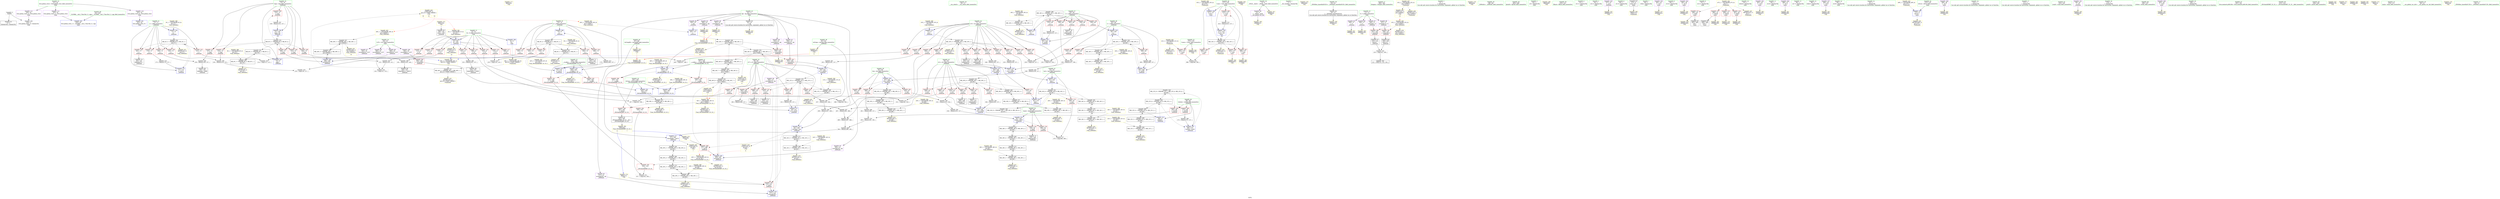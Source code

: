 digraph "SVFG" {
	label="SVFG";

	Node0x55ce0a3d2ad0 [shape=record,color=grey,label="{NodeID: 0\nNullPtr}"];
	Node0x55ce0a3d2ad0 -> Node0x55ce0a3ff8c0[style=solid];
	Node0x55ce0a3d2ad0 -> Node0x55ce0a401f40[style=solid];
	Node0x55ce0a4352a0 [shape=record,color=yellow,style=double,label="{NodeID: 443\nCSMU(56V_2)\npts\{10 170000 190000 \}\nCS[]|{<s0>14|<s1>14|<s2>14}}"];
	Node0x55ce0a4352a0:s0 -> Node0x55ce0a407580[style=dashed,color=red];
	Node0x55ce0a4352a0:s1 -> Node0x55ce0a408bb0[style=dashed,color=red];
	Node0x55ce0a4352a0:s2 -> Node0x55ce0a408c90[style=dashed,color=red];
	Node0x55ce0a4277d0 [shape=record,color=black,label="{NodeID: 360\nMR_22V_4 = PHI(MR_22V_6, MR_22V_3, )\npts\{90 \}\n}"];
	Node0x55ce0a4277d0 -> Node0x55ce0a402e10[style=dashed];
	Node0x55ce0a4277d0 -> Node0x55ce0a42a4d0[style=dashed];
	Node0x55ce0a40d8c0 [shape=record,color=yellow,style=double,label="{NodeID: 277\nARet(391)\nCS[]}"];
	Node0x55ce0a401760 [shape=record,color=red,label="{NodeID: 194\n356\<--355\n\<--\n_ZSt3minIiERKT_S2_S2_\n}"];
	Node0x55ce0a401760 -> Node0x55ce0a4114f0[style=solid];
	Node0x55ce0a3fe0e0 [shape=record,color=purple,label="{NodeID: 111\n433\<--41\nllvm.global_ctors_1\<--llvm.global_ctors\nGlob }"];
	Node0x55ce0a3fe0e0 -> Node0x55ce0a401e40[style=solid];
	Node0x55ce0a3fcb60 [shape=record,color=green,label="{NodeID: 28\n56\<--57\n__cxa_atexit\<--__cxa_atexit_field_insensitive\n}"];
	Node0x55ce0a407850 [shape=record,color=yellow,style=double,label="{NodeID: 388\n8V_1 = ENCHI(MR_8V_0)\npts\{76 \}\nFun[_Z4Workv]}"];
	Node0x55ce0a407850 -> Node0x55ce0a41fb70[style=dashed];
	Node0x55ce0a4105f0 [shape=record,color=grey,label="{NodeID: 305\n289 = Binary(287, 288, )\n}"];
	Node0x55ce0a4105f0 -> Node0x55ce0a410bf0[style=solid];
	Node0x55ce0a402ee0 [shape=record,color=blue,label="{NodeID: 222\n91\<--243\nlast\<--\n_Z4Workv\n}"];
	Node0x55ce0a402ee0 -> Node0x55ce0a424a70[style=dashed];
	Node0x55ce0a404960 [shape=record,color=red,label="{NodeID: 139\n155\<--75\n\<--tmp\n_Z4Workv\n}"];
	Node0x55ce0a404960 -> Node0x55ce0a40f9f0[style=solid];
	Node0x55ce0a3ff3f0 [shape=record,color=green,label="{NodeID: 56\n377\<--378\nCase\<--Case_field_insensitive\nmain\n}"];
	Node0x55ce0a3ff3f0 -> Node0x55ce0a401900[style=solid];
	Node0x55ce0a3ff3f0 -> Node0x55ce0a4019d0[style=solid];
	Node0x55ce0a3ff3f0 -> Node0x55ce0a401aa0[style=solid];
	Node0x55ce0a3ff3f0 -> Node0x55ce0a401b70[style=solid];
	Node0x55ce0a3ff3f0 -> Node0x55ce0a40ba90[style=solid];
	Node0x55ce0a3ff3f0 -> Node0x55ce0a40bb60[style=solid];
	Node0x55ce0a4338f0 [shape=record,color=yellow,style=double,label="{NodeID: 416\nRETMU(6V_2)\npts\{74 \}\nFun[_Z4Workv]}"];
	Node0x55ce0a41ec70 [shape=record,color=black,label="{NodeID: 333\nMR_36V_3 = PHI(MR_36V_4, MR_36V_2, )\npts\{190000 \}\n}"];
	Node0x55ce0a41ec70 -> Node0x55ce0a402450[style=dashed];
	Node0x55ce0a41ec70 -> Node0x55ce0a420070[style=dashed];
	Node0x55ce0a40c450 [shape=record,color=yellow,style=double,label="{NodeID: 250\nAPARM(7)\nCS[]}"];
	Node0x55ce0a406020 [shape=record,color=red,label="{NodeID: 167\n290\<--87\n\<--len\n_Z4Workv\n}"];
	Node0x55ce0a406020 -> Node0x55ce0a410a70[style=solid];
	Node0x55ce0a400c00 [shape=record,color=purple,label="{NodeID: 84\n52\<--4\n\<--_ZStL8__ioinit\n__cxx_global_var_init\n}"];
	Node0x55ce0a400c00 -> Node0x55ce0a40c380[style=solid];
	Node0x55ce0a3f60a0 [shape=record,color=green,label="{NodeID: 1\n7\<--1\n__dso_handle\<--dummyObj\nGlob }"];
	Node0x55ce0a4353e0 [shape=record,color=yellow,style=double,label="{NodeID: 444\n56V_3 = CSCHI(MR_56V_2)\npts\{10 170000 190000 \}\nCS[]}"];
	Node0x55ce0a4353e0 -> Node0x55ce0a426870[style=dashed];
	Node0x55ce0a427cd0 [shape=record,color=black,label="{NodeID: 361\nMR_24V_4 = PHI(MR_24V_6, MR_24V_3, )\npts\{92 \}\n}"];
	Node0x55ce0a427cd0 -> Node0x55ce0a402ee0[style=dashed];
	Node0x55ce0a427cd0 -> Node0x55ce0a42a9d0[style=dashed];
	Node0x55ce0a40d950 [shape=record,color=yellow,style=double,label="{NodeID: 278\nARet(400)\nCS[]}"];
	Node0x55ce0a401830 [shape=record,color=red,label="{NodeID: 195\n395\<--375\n\<--Cases\nmain\n}"];
	Node0x55ce0a401830 -> Node0x55ce0a4123f0[style=solid];
	Node0x55ce0a3fe1e0 [shape=record,color=purple,label="{NodeID: 112\n434\<--41\nllvm.global_ctors_2\<--llvm.global_ctors\nGlob }"];
	Node0x55ce0a3fe1e0 -> Node0x55ce0a401f40[style=solid];
	Node0x55ce0a3fcc60 [shape=record,color=green,label="{NodeID: 29\n55\<--61\n_ZNSt8ios_base4InitD1Ev\<--_ZNSt8ios_base4InitD1Ev_field_insensitive\n}"];
	Node0x55ce0a3fcc60 -> Node0x55ce0a3ffb90[style=solid];
	Node0x55ce0a421470 [shape=record,color=yellow,style=double,label="{NodeID: 389\n10V_1 = ENCHI(MR_10V_0)\npts\{78 \}\nFun[_Z4Workv]}"];
	Node0x55ce0a421470 -> Node0x55ce0a402790[style=dashed];
	Node0x55ce0a410770 [shape=record,color=grey,label="{NodeID: 306\n138 = Binary(136, 137, )\n}"];
	Node0x55ce0a410770 -> Node0x55ce0a3ffd60[style=solid];
	Node0x55ce0a402fb0 [shape=record,color=blue,label="{NodeID: 223\n93\<--246\nj51\<--add52\n_Z4Workv\n}"];
	Node0x55ce0a402fb0 -> Node0x55ce0a424f70[style=dashed];
	Node0x55ce0a404a30 [shape=record,color=red,label="{NodeID: 140\n160\<--75\n\<--tmp\n_Z4Workv\n}"];
	Node0x55ce0a404a30 -> Node0x55ce0a402450[style=solid];
	Node0x55ce0a3ff4c0 [shape=record,color=green,label="{NodeID: 57\n384\<--385\nfreopen\<--freopen_field_insensitive\n}"];
	Node0x55ce0a4339d0 [shape=record,color=yellow,style=double,label="{NodeID: 417\nRETMU(8V_2)\npts\{76 \}\nFun[_Z4Workv]}"];
	Node0x55ce0a41f170 [shape=record,color=black,label="{NodeID: 334\nMR_4V_3 = PHI(MR_4V_4, MR_4V_2, )\npts\{72 \}\n}"];
	Node0x55ce0a41f170 -> Node0x55ce0a403e00[style=dashed];
	Node0x55ce0a41f170 -> Node0x55ce0a403ed0[style=dashed];
	Node0x55ce0a41f170 -> Node0x55ce0a403fa0[style=dashed];
	Node0x55ce0a41f170 -> Node0x55ce0a404070[style=dashed];
	Node0x55ce0a41f170 -> Node0x55ce0a404140[style=dashed];
	Node0x55ce0a41f170 -> Node0x55ce0a4025f0[style=dashed];
	Node0x55ce0a41f170 -> Node0x55ce0a433810[style=dashed];
	Node0x55ce0a40c520 [shape=record,color=yellow,style=double,label="{NodeID: 251\nAPARM(201)\nCS[]|{<s0>6}}"];
	Node0x55ce0a40c520:s0 -> Node0x55ce0a40db60[style=solid,color=red];
	Node0x55ce0a4060f0 [shape=record,color=red,label="{NodeID: 168\n272\<--89\n\<--visited\n_Z4Workv\n}"];
	Node0x55ce0a4060f0 -> Node0x55ce0a40e970[style=solid];
	Node0x55ce0a400cd0 [shape=record,color=purple,label="{NodeID: 85\n100\<--11\n\<--S\n_Z4Workv\n}"];
	Node0x55ce0a400cd0 -> Node0x55ce0a40bd00[style=solid];
	Node0x55ce0a3d7530 [shape=record,color=green,label="{NodeID: 2\n9\<--1\n\<--dummyObj\nCan only get source location for instruction, argument, global var or function.}"];
	Node0x55ce0a4281d0 [shape=record,color=black,label="{NodeID: 362\nMR_26V_4 = PHI(MR_26V_6, MR_26V_3, )\npts\{94 \}\n}"];
	Node0x55ce0a4281d0 -> Node0x55ce0a402fb0[style=dashed];
	Node0x55ce0a4281d0 -> Node0x55ce0a42aed0[style=dashed];
	Node0x55ce0a40d9e0 [shape=record,color=yellow,style=double,label="{NodeID: 279\nARet(404)\nCS[]}"];
	Node0x55ce0a401900 [shape=record,color=red,label="{NodeID: 196\n394\<--377\n\<--Case\nmain\n}"];
	Node0x55ce0a401900 -> Node0x55ce0a4123f0[style=solid];
	Node0x55ce0a3fe2e0 [shape=record,color=red,label="{NodeID: 113\n113\<--8\n\<--N\n_Z4Workv\n}"];
	Node0x55ce0a3fe2e0 -> Node0x55ce0a4120f0[style=solid];
	Node0x55ce0a3fcd60 [shape=record,color=green,label="{NodeID: 30\n68\<--69\n_Z4Workv\<--_Z4Workv_field_insensitive\n}"];
	Node0x55ce0a421550 [shape=record,color=yellow,style=double,label="{NodeID: 390\n12V_1 = ENCHI(MR_12V_0)\npts\{80 \}\nFun[_Z4Workv]}"];
	Node0x55ce0a421550 -> Node0x55ce0a420a70[style=dashed];
	Node0x55ce0a4108f0 [shape=record,color=grey,label="{NodeID: 307\n287 = Binary(285, 286, )\n}"];
	Node0x55ce0a4108f0 -> Node0x55ce0a4105f0[style=solid];
	Node0x55ce0a403080 [shape=record,color=blue,label="{NodeID: 224\n95\<--256\nhead\<--add57\n_Z4Workv\n}"];
	Node0x55ce0a403080 -> Node0x55ce0a406910[style=dashed];
	Node0x55ce0a403080 -> Node0x55ce0a4069e0[style=dashed];
	Node0x55ce0a403080 -> Node0x55ce0a425470[style=dashed];
	Node0x55ce0a404b00 [shape=record,color=red,label="{NodeID: 141\n187\<--77\n\<--i23\n_Z4Workv\n}"];
	Node0x55ce0a404b00 -> Node0x55ce0a4126f0[style=solid];
	Node0x55ce0a3ff5c0 [shape=record,color=green,label="{NodeID: 58\n405\<--406\nfprintf\<--fprintf_field_insensitive\n}"];
	Node0x55ce0a433ab0 [shape=record,color=yellow,style=double,label="{NodeID: 418\nRETMU(10V_3)\npts\{78 \}\nFun[_Z4Workv]}"];
	Node0x55ce0a41f670 [shape=record,color=black,label="{NodeID: 335\nMR_6V_2 = PHI(MR_6V_4, MR_6V_1, )\npts\{74 \}\n}"];
	Node0x55ce0a41f670 -> Node0x55ce0a4021e0[style=dashed];
	Node0x55ce0a41f670 -> Node0x55ce0a4338f0[style=dashed];
	Node0x55ce0a40c5f0 [shape=record,color=yellow,style=double,label="{NodeID: 252\nAPARM(81)\nCS[]|{<s0>6}}"];
	Node0x55ce0a40c5f0:s0 -> Node0x55ce0a40dc80[style=solid,color=red];
	Node0x55ce0a4061c0 [shape=record,color=red,label="{NodeID: 169\n292\<--89\n\<--visited\n_Z4Workv\n}"];
	Node0x55ce0a4061c0 -> Node0x55ce0a410d70[style=solid];
	Node0x55ce0a400da0 [shape=record,color=purple,label="{NodeID: 86\n104\<--11\n\<--S\n_Z4Workv\n}"];
	Node0x55ce0a400da0 -> Node0x55ce0a40c110[style=solid];
	Node0x55ce0a3fb000 [shape=record,color=green,label="{NodeID: 3\n20\<--1\n.str\<--dummyObj\nGlob }"];
	Node0x55ce0a4286d0 [shape=record,color=black,label="{NodeID: 363\nMR_28V_4 = PHI(MR_28V_5, MR_28V_3, )\npts\{96 \}\n}"];
	Node0x55ce0a4286d0 -> Node0x55ce0a425470[style=dashed];
	Node0x55ce0a4286d0 -> Node0x55ce0a42b3d0[style=dashed];
	Node0x55ce0a40da70 [shape=record,color=yellow,style=double,label="{NodeID: 280\nARet(409)\nCS[]}"];
	Node0x55ce0a4019d0 [shape=record,color=red,label="{NodeID: 197\n398\<--377\n\<--Case\nmain\n}"];
	Node0x55ce0a4019d0 -> Node0x55ce0a40d150[style=solid];
	Node0x55ce0a3fe3b0 [shape=record,color=red,label="{NodeID: 114\n119\<--8\n\<--N\n_Z4Workv\n}"];
	Node0x55ce0a3fe3b0 -> Node0x55ce0a411f70[style=solid];
	Node0x55ce0a3fce60 [shape=record,color=green,label="{NodeID: 31\n71\<--72\ni\<--i_field_insensitive\n_Z4Workv\n}"];
	Node0x55ce0a3fce60 -> Node0x55ce0a403e00[style=solid];
	Node0x55ce0a3fce60 -> Node0x55ce0a403ed0[style=solid];
	Node0x55ce0a3fce60 -> Node0x55ce0a403fa0[style=solid];
	Node0x55ce0a3fce60 -> Node0x55ce0a404070[style=solid];
	Node0x55ce0a3fce60 -> Node0x55ce0a404140[style=solid];
	Node0x55ce0a3fce60 -> Node0x55ce0a402110[style=solid];
	Node0x55ce0a3fce60 -> Node0x55ce0a4025f0[style=solid];
	Node0x55ce0a421630 [shape=record,color=yellow,style=double,label="{NodeID: 391\n14V_1 = ENCHI(MR_14V_0)\npts\{82 \}\nFun[_Z4Workv]}"];
	Node0x55ce0a421630 -> Node0x55ce0a420f70[style=dashed];
	Node0x55ce0a410a70 [shape=record,color=grey,label="{NodeID: 308\n291 = Binary(290, 157, )\n}"];
	Node0x55ce0a410a70 -> Node0x55ce0a410d70[style=solid];
	Node0x55ce0a403150 [shape=record,color=blue,label="{NodeID: 225\n89\<--273\nvisited\<--inc65\n_Z4Workv\n}"];
	Node0x55ce0a403150 -> Node0x55ce0a41d870[style=dashed];
	Node0x55ce0a404bd0 [shape=record,color=red,label="{NodeID: 142\n191\<--77\n\<--i23\n_Z4Workv\n}"];
	Node0x55ce0a404bd0 -> Node0x55ce0a40fff0[style=solid];
	Node0x55ce0a3ff6c0 [shape=record,color=green,label="{NodeID: 59\n410\<--411\nfflush\<--fflush_field_insensitive\n}"];
	Node0x55ce0a433b90 [shape=record,color=yellow,style=double,label="{NodeID: 419\nRETMU(12V_2)\npts\{80 \}\nFun[_Z4Workv]}"];
	Node0x55ce0a41fb70 [shape=record,color=black,label="{NodeID: 336\nMR_8V_2 = PHI(MR_8V_3, MR_8V_1, )\npts\{76 \}\n}"];
	Node0x55ce0a41fb70 -> Node0x55ce0a41e770[style=dashed];
	Node0x55ce0a41fb70 -> Node0x55ce0a4339d0[style=dashed];
	Node0x55ce0a40c6c0 [shape=record,color=yellow,style=double,label="{NodeID: 253\nAPARM(280)\nCS[]|{<s0>7}}"];
	Node0x55ce0a40c6c0:s0 -> Node0x55ce0a40db60[style=solid,color=red];
	Node0x55ce0a406290 [shape=record,color=red,label="{NodeID: 170\n269\<--91\n\<--last\n_Z4Workv\n}"];
	Node0x55ce0a406290 -> Node0x55ce0a4117f0[style=solid];
	Node0x55ce0a400e70 [shape=record,color=purple,label="{NodeID: 87\n140\<--11\narrayidx\<--S\n_Z4Workv\n}"];
	Node0x55ce0a400e70 -> Node0x55ce0a406ab0[style=solid];
	Node0x55ce0a3d7d90 [shape=record,color=green,label="{NodeID: 4\n22\<--1\n.str.1\<--dummyObj\nGlob }"];
	Node0x55ce0a428bd0 [shape=record,color=black,label="{NodeID: 364\nMR_30V_4 = PHI(MR_30V_5, MR_30V_3, )\npts\{98 \}\n}"];
	Node0x55ce0a428bd0 -> Node0x55ce0a425970[style=dashed];
	Node0x55ce0a428bd0 -> Node0x55ce0a42b8d0[style=dashed];
	Node0x55ce0a40db60 [shape=record,color=yellow,style=double,label="{NodeID: 281\nFPARM(343)\nFun[_ZSt3minIiERKT_S2_S2_]}"];
	Node0x55ce0a40db60 -> Node0x55ce0a40b680[style=solid];
	Node0x55ce0a401aa0 [shape=record,color=red,label="{NodeID: 198\n402\<--377\n\<--Case\nmain\n}"];
	Node0x55ce0a401aa0 -> Node0x55ce0a40d3c0[style=solid];
	Node0x55ce0a4035e0 [shape=record,color=red,label="{NodeID: 115\n127\<--8\n\<--N\n_Z4Workv\n}"];
	Node0x55ce0a4035e0 -> Node0x55ce0a411af0[style=solid];
	Node0x55ce0a3fcf30 [shape=record,color=green,label="{NodeID: 32\n73\<--74\nj\<--j_field_insensitive\n_Z4Workv\n}"];
	Node0x55ce0a3fcf30 -> Node0x55ce0a404210[style=solid];
	Node0x55ce0a3fcf30 -> Node0x55ce0a4042e0[style=solid];
	Node0x55ce0a3fcf30 -> Node0x55ce0a4043b0[style=solid];
	Node0x55ce0a3fcf30 -> Node0x55ce0a404480[style=solid];
	Node0x55ce0a3fcf30 -> Node0x55ce0a404550[style=solid];
	Node0x55ce0a3fcf30 -> Node0x55ce0a4021e0[style=solid];
	Node0x55ce0a3fcf30 -> Node0x55ce0a402520[style=solid];
	Node0x55ce0a421710 [shape=record,color=yellow,style=double,label="{NodeID: 392\n16V_1 = ENCHI(MR_16V_0)\npts\{84 \}\nFun[_Z4Workv]}"];
	Node0x55ce0a421710 -> Node0x55ce0a421c80[style=dashed];
	Node0x55ce0a410bf0 [shape=record,color=grey,label="{NodeID: 309\n294 = Binary(289, 293, )\n}"];
	Node0x55ce0a410bf0 -> Node0x55ce0a4032f0[style=solid];
	Node0x55ce0a403220 [shape=record,color=blue,label="{NodeID: 226\n91\<--275\nlast\<--\n_Z4Workv\n}"];
	Node0x55ce0a403220 -> Node0x55ce0a41dd70[style=dashed];
	Node0x55ce0a404ca0 [shape=record,color=red,label="{NodeID: 143\n202\<--77\n\<--i23\n_Z4Workv\n}"];
	Node0x55ce0a404ca0 -> Node0x55ce0a400310[style=solid];
	Node0x55ce0a3ff7c0 [shape=record,color=green,label="{NodeID: 60\n43\<--428\n_GLOBAL__sub_I_Tian.Xie_0_1.cpp\<--_GLOBAL__sub_I_Tian.Xie_0_1.cpp_field_insensitive\n}"];
	Node0x55ce0a3ff7c0 -> Node0x55ce0a401e40[style=solid];
	Node0x55ce0a433c70 [shape=record,color=yellow,style=double,label="{NodeID: 420\nRETMU(14V_2)\npts\{82 \}\nFun[_Z4Workv]}"];
	Node0x55ce0a420070 [shape=record,color=black,label="{NodeID: 337\nMR_36V_2 = PHI(MR_36V_3, MR_36V_1, )\npts\{190000 \}\n}"];
	Node0x55ce0a420070 -> Node0x55ce0a406df0[style=dashed];
	Node0x55ce0a420070 -> Node0x55ce0a41ec70[style=dashed];
	Node0x55ce0a420070 -> Node0x55ce0a434610[style=dashed];
	Node0x55ce0a40c790 [shape=record,color=yellow,style=double,label="{NodeID: 254\nAPARM(97)\nCS[]|{<s0>7}}"];
	Node0x55ce0a40c790:s0 -> Node0x55ce0a40dc80[style=solid,color=red];
	Node0x55ce0a406360 [shape=record,color=red,label="{NodeID: 171\n249\<--93\n\<--j51\n_Z4Workv\n}"];
	Node0x55ce0a406360 -> Node0x55ce0a411df0[style=solid];
	Node0x55ce0a400f40 [shape=record,color=purple,label="{NodeID: 88\n147\<--11\narrayidx12\<--S\n_Z4Workv\n}"];
	Node0x55ce0a400f40 -> Node0x55ce0a406b80[style=solid];
	Node0x55ce0a3fb8b0 [shape=record,color=green,label="{NodeID: 5\n24\<--1\n.str.2\<--dummyObj\nGlob }"];
	Node0x55ce0a4290d0 [shape=record,color=black,label="{NodeID: 365\nMR_34V_7 = PHI(MR_34V_8, MR_34V_6, )\npts\{170000 \}\n}"];
	Node0x55ce0a4290d0 -> Node0x55ce0a425e70[style=dashed];
	Node0x55ce0a4290d0 -> Node0x55ce0a42bdd0[style=dashed];
	Node0x55ce0a40dc80 [shape=record,color=yellow,style=double,label="{NodeID: 282\nFPARM(344)\nFun[_ZSt3minIiERKT_S2_S2_]}"];
	Node0x55ce0a40dc80 -> Node0x55ce0a40b750[style=solid];
	Node0x55ce0a401b70 [shape=record,color=red,label="{NodeID: 199\n413\<--377\n\<--Case\nmain\n}"];
	Node0x55ce0a401b70 -> Node0x55ce0a410ef0[style=solid];
	Node0x55ce0a4036b0 [shape=record,color=red,label="{NodeID: 116\n133\<--8\n\<--N\n_Z4Workv\n}"];
	Node0x55ce0a4036b0 -> Node0x55ce0a412270[style=solid];
	Node0x55ce0a3fd000 [shape=record,color=green,label="{NodeID: 33\n75\<--76\ntmp\<--tmp_field_insensitive\n_Z4Workv\n}"];
	Node0x55ce0a3fd000 -> Node0x55ce0a404620[style=solid];
	Node0x55ce0a3fd000 -> Node0x55ce0a4046f0[style=solid];
	Node0x55ce0a3fd000 -> Node0x55ce0a4047c0[style=solid];
	Node0x55ce0a3fd000 -> Node0x55ce0a404890[style=solid];
	Node0x55ce0a3fd000 -> Node0x55ce0a404960[style=solid];
	Node0x55ce0a3fd000 -> Node0x55ce0a404a30[style=solid];
	Node0x55ce0a3fd000 -> Node0x55ce0a4022b0[style=solid];
	Node0x55ce0a3fd000 -> Node0x55ce0a402380[style=solid];
	Node0x55ce0a4217f0 [shape=record,color=yellow,style=double,label="{NodeID: 393\n18V_1 = ENCHI(MR_18V_0)\npts\{86 \}\nFun[_Z4Workv]}"];
	Node0x55ce0a4217f0 -> Node0x55ce0a421d70[style=dashed];
	Node0x55ce0a410d70 [shape=record,color=grey,label="{NodeID: 310\n293 = Binary(291, 292, )\n}"];
	Node0x55ce0a410d70 -> Node0x55ce0a410bf0[style=solid];
	Node0x55ce0a4032f0 [shape=record,color=blue,label="{NodeID: 227\n97\<--294\nref.tmp68\<--sub75\n_Z4Workv\n}"];
	Node0x55ce0a4032f0 -> Node0x55ce0a406f90[style=dashed];
	Node0x55ce0a4032f0 -> Node0x55ce0a425970[style=dashed];
	Node0x55ce0a4032f0 -> Node0x55ce0a434f00[style=dashed];
	Node0x55ce0a404d70 [shape=record,color=red,label="{NodeID: 144\n208\<--77\n\<--i23\n_Z4Workv\n}"];
	Node0x55ce0a404d70 -> Node0x55ce0a40ef70[style=solid];
	Node0x55ce0a3ff8c0 [shape=record,color=black,label="{NodeID: 61\n2\<--3\ndummyVal\<--dummyVal\n}"];
	Node0x55ce0a433d50 [shape=record,color=yellow,style=double,label="{NodeID: 421\nRETMU(16V_2)\npts\{84 \}\nFun[_Z4Workv]}"];
	Node0x55ce0a420570 [shape=record,color=black,label="{NodeID: 338\nMR_10V_3 = PHI(MR_10V_4, MR_10V_2, )\npts\{78 \}\n}"];
	Node0x55ce0a420570 -> Node0x55ce0a404b00[style=dashed];
	Node0x55ce0a420570 -> Node0x55ce0a404bd0[style=dashed];
	Node0x55ce0a420570 -> Node0x55ce0a404ca0[style=dashed];
	Node0x55ce0a420570 -> Node0x55ce0a404d70[style=dashed];
	Node0x55ce0a420570 -> Node0x55ce0a404e40[style=dashed];
	Node0x55ce0a420570 -> Node0x55ce0a404f10[style=dashed];
	Node0x55ce0a420570 -> Node0x55ce0a404fe0[style=dashed];
	Node0x55ce0a420570 -> Node0x55ce0a4050b0[style=dashed];
	Node0x55ce0a420570 -> Node0x55ce0a405180[style=dashed];
	Node0x55ce0a420570 -> Node0x55ce0a405250[style=dashed];
	Node0x55ce0a420570 -> Node0x55ce0a405320[style=dashed];
	Node0x55ce0a420570 -> Node0x55ce0a40b5b0[style=dashed];
	Node0x55ce0a420570 -> Node0x55ce0a433ab0[style=dashed];
	Node0x55ce0a40c860 [shape=record,color=yellow,style=double,label="{NodeID: 255\nAPARM(327)\nCS[]}"];
	Node0x55ce0a406430 [shape=record,color=red,label="{NodeID: 172\n253\<--93\n\<--j51\n_Z4Workv\n}"];
	Node0x55ce0a406430 -> Node0x55ce0a40f570[style=solid];
	Node0x55ce0a401010 [shape=record,color=purple,label="{NodeID: 89\n183\<--14\n\<--dp\n_Z4Workv\n}"];
	Node0x55ce0a401010 -> Node0x55ce0a4026c0[style=solid];
	Node0x55ce0a3fb940 [shape=record,color=green,label="{NodeID: 6\n26\<--1\n.str.3\<--dummyObj\nGlob }"];
	Node0x55ce0a4295d0 [shape=record,color=black,label="{NodeID: 366\nMR_16V_4 = PHI(MR_16V_5, MR_16V_3, )\npts\{84 \}\n}"];
	Node0x55ce0a4295d0 -> Node0x55ce0a405800[style=dashed];
	Node0x55ce0a4295d0 -> Node0x55ce0a4058d0[style=dashed];
	Node0x55ce0a4295d0 -> Node0x55ce0a4059a0[style=dashed];
	Node0x55ce0a4295d0 -> Node0x55ce0a405a70[style=dashed];
	Node0x55ce0a4295d0 -> Node0x55ce0a405b40[style=dashed];
	Node0x55ce0a4295d0 -> Node0x55ce0a40b520[style=dashed];
	Node0x55ce0a4295d0 -> Node0x55ce0a421c80[style=dashed];
	Node0x55ce0a40dda0 [shape=record,color=yellow,style=double,label="{NodeID: 283\nFRet(342)\nFun[_ZSt3minIiERKT_S2_S2_]|{<s0>6|<s1>7}}"];
	Node0x55ce0a40dda0:s0 -> Node0x55ce0a40d710[style=solid,color=blue];
	Node0x55ce0a40dda0:s1 -> Node0x55ce0a40d7a0[style=solid,color=blue];
	Node0x55ce0a401c40 [shape=record,color=blue,label="{NodeID: 200\n8\<--9\nN\<--\nGlob }"];
	Node0x55ce0a401c40 -> Node0x55ce0a409200[style=dashed];
	Node0x55ce0a403780 [shape=record,color=red,label="{NodeID: 117\n188\<--8\n\<--N\n_Z4Workv\n}"];
	Node0x55ce0a403780 -> Node0x55ce0a4126f0[style=solid];
	Node0x55ce0a3fd0d0 [shape=record,color=green,label="{NodeID: 34\n77\<--78\ni23\<--i23_field_insensitive\n_Z4Workv\n}"];
	Node0x55ce0a3fd0d0 -> Node0x55ce0a404b00[style=solid];
	Node0x55ce0a3fd0d0 -> Node0x55ce0a404bd0[style=solid];
	Node0x55ce0a3fd0d0 -> Node0x55ce0a404ca0[style=solid];
	Node0x55ce0a3fd0d0 -> Node0x55ce0a404d70[style=solid];
	Node0x55ce0a3fd0d0 -> Node0x55ce0a404e40[style=solid];
	Node0x55ce0a3fd0d0 -> Node0x55ce0a404f10[style=solid];
	Node0x55ce0a3fd0d0 -> Node0x55ce0a404fe0[style=solid];
	Node0x55ce0a3fd0d0 -> Node0x55ce0a4050b0[style=solid];
	Node0x55ce0a3fd0d0 -> Node0x55ce0a405180[style=solid];
	Node0x55ce0a3fd0d0 -> Node0x55ce0a405250[style=solid];
	Node0x55ce0a3fd0d0 -> Node0x55ce0a405320[style=solid];
	Node0x55ce0a3fd0d0 -> Node0x55ce0a402790[style=solid];
	Node0x55ce0a3fd0d0 -> Node0x55ce0a40b5b0[style=solid];
	Node0x55ce0a4218d0 [shape=record,color=yellow,style=double,label="{NodeID: 394\n20V_1 = ENCHI(MR_20V_0)\npts\{88 \}\nFun[_Z4Workv]}"];
	Node0x55ce0a4218d0 -> Node0x55ce0a422270[style=dashed];
	Node0x55ce0a410ef0 [shape=record,color=grey,label="{NodeID: 311\n414 = Binary(413, 157, )\n}"];
	Node0x55ce0a410ef0 -> Node0x55ce0a40bb60[style=solid];
	Node0x55ce0a4033c0 [shape=record,color=blue,label="{NodeID: 228\n300\<--297\narrayidx78\<--\n_Z4Workv\n}"];
	Node0x55ce0a4033c0 -> Node0x55ce0a425e70[style=dashed];
	Node0x55ce0a404e40 [shape=record,color=red,label="{NodeID: 145\n227\<--77\n\<--i23\n_Z4Workv\n}"];
	Node0x55ce0a404e40 -> Node0x55ce0a412870[style=solid];
	Node0x55ce0a3ff9c0 [shape=record,color=black,label="{NodeID: 62\n372\<--9\nmain_ret\<--\nmain\n}"];
	Node0x55ce0a3ff9c0 -> Node0x55ce0a40e2d0[style=solid];
	Node0x55ce0a433e30 [shape=record,color=yellow,style=double,label="{NodeID: 422\nRETMU(18V_2)\npts\{86 \}\nFun[_Z4Workv]}"];
	Node0x55ce0a420a70 [shape=record,color=black,label="{NodeID: 339\nMR_12V_2 = PHI(MR_12V_4, MR_12V_1, )\npts\{80 \}\n}"];
	Node0x55ce0a420a70 -> Node0x55ce0a402860[style=dashed];
	Node0x55ce0a420a70 -> Node0x55ce0a433b90[style=dashed];
	Node0x55ce0a40c930 [shape=record,color=yellow,style=double,label="{NodeID: 256\nAPARM(326)\nCS[]}"];
	Node0x55ce0a406500 [shape=record,color=red,label="{NodeID: 173\n275\<--93\n\<--j51\n_Z4Workv\n}"];
	Node0x55ce0a406500 -> Node0x55ce0a403220[style=solid];
	Node0x55ce0a4010e0 [shape=record,color=purple,label="{NodeID: 90\n201\<--14\narrayidx33\<--dp\n_Z4Workv\n}"];
	Node0x55ce0a4010e0 -> Node0x55ce0a40c520[style=solid];
	Node0x55ce0a3fb9d0 [shape=record,color=green,label="{NodeID: 7\n28\<--1\nstdin\<--dummyObj\nGlob }"];
	Node0x55ce0a429ad0 [shape=record,color=black,label="{NodeID: 367\nMR_18V_3 = PHI(MR_18V_5, MR_18V_2, )\npts\{86 \}\n}"];
	Node0x55ce0a429ad0 -> Node0x55ce0a402c70[style=dashed];
	Node0x55ce0a429ad0 -> Node0x55ce0a421d70[style=dashed];
	Node0x55ce0a40e2d0 [shape=record,color=yellow,style=double,label="{NodeID: 284\nFRet(372)\nFun[main]}"];
	Node0x55ce0a401d40 [shape=record,color=blue,label="{NodeID: 201\n432\<--42\nllvm.global_ctors_0\<--\nGlob }"];
	Node0x55ce0a403850 [shape=record,color=red,label="{NodeID: 118\n196\<--8\n\<--N\n_Z4Workv\n}"];
	Node0x55ce0a403850 -> Node0x55ce0a411670[style=solid];
	Node0x55ce0a3fd1a0 [shape=record,color=green,label="{NodeID: 35\n79\<--80\nj27\<--j27_field_insensitive\n_Z4Workv\n}"];
	Node0x55ce0a3fd1a0 -> Node0x55ce0a4053f0[style=solid];
	Node0x55ce0a3fd1a0 -> Node0x55ce0a4054c0[style=solid];
	Node0x55ce0a3fd1a0 -> Node0x55ce0a405590[style=solid];
	Node0x55ce0a3fd1a0 -> Node0x55ce0a405660[style=solid];
	Node0x55ce0a3fd1a0 -> Node0x55ce0a405730[style=solid];
	Node0x55ce0a3fd1a0 -> Node0x55ce0a402860[style=solid];
	Node0x55ce0a3fd1a0 -> Node0x55ce0a402ad0[style=solid];
	Node0x55ce0a4219b0 [shape=record,color=yellow,style=double,label="{NodeID: 395\n22V_1 = ENCHI(MR_22V_0)\npts\{90 \}\nFun[_Z4Workv]}"];
	Node0x55ce0a4219b0 -> Node0x55ce0a422770[style=dashed];
	Node0x55ce0a411070 [shape=record,color=grey,label="{NodeID: 312\n285 = Binary(284, 157, )\n}"];
	Node0x55ce0a411070 -> Node0x55ce0a4108f0[style=solid];
	Node0x55ce0a403490 [shape=record,color=blue,label="{NodeID: 229\n93\<--304\nj51\<--inc80\n_Z4Workv\n}"];
	Node0x55ce0a403490 -> Node0x55ce0a424f70[style=dashed];
	Node0x55ce0a404f10 [shape=record,color=red,label="{NodeID: 146\n234\<--77\n\<--i23\n_Z4Workv\n}"];
	Node0x55ce0a404f10 -> Node0x55ce0a412570[style=solid];
	Node0x55ce0a3ffa90 [shape=record,color=black,label="{NodeID: 63\n16\<--14\n\<--dp\nCan only get source location for instruction, argument, global var or function.}"];
	Node0x55ce0a3ffa90 -> Node0x55ce0a40bdd0[style=solid];
	Node0x55ce0a433f10 [shape=record,color=yellow,style=double,label="{NodeID: 423\nRETMU(20V_2)\npts\{88 \}\nFun[_Z4Workv]}"];
	Node0x55ce0a420f70 [shape=record,color=black,label="{NodeID: 340\nMR_14V_2 = PHI(MR_14V_3, MR_14V_1, )\npts\{82 \}\n}"];
	Node0x55ce0a420f70 -> Node0x55ce0a42ccd0[style=dashed];
	Node0x55ce0a420f70 -> Node0x55ce0a433c70[style=dashed];
	Node0x55ce0a40ca00 [shape=record,color=yellow,style=double,label="{NodeID: 257\nAPARM(381)\nCS[]}"];
	Node0x55ce0a4065d0 [shape=record,color=red,label="{NodeID: 174\n278\<--93\n\<--j51\n_Z4Workv\n}"];
	Node0x55ce0a4065d0 -> Node0x55ce0a400650[style=solid];
	Node0x55ce0a4011b0 [shape=record,color=purple,label="{NodeID: 91\n204\<--14\narrayidx35\<--dp\n_Z4Workv\n}"];
	Node0x55ce0a4011b0 -> Node0x55ce0a406c50[style=solid];
	Node0x55ce0a3fba60 [shape=record,color=green,label="{NodeID: 8\n29\<--1\n.str.4\<--dummyObj\nGlob }"];
	Node0x55ce0a429fd0 [shape=record,color=black,label="{NodeID: 368\nMR_20V_3 = PHI(MR_20V_4, MR_20V_2, )\npts\{88 \}\n}"];
	Node0x55ce0a429fd0 -> Node0x55ce0a422270[style=dashed];
	Node0x55ce0a429fd0 -> Node0x55ce0a4272d0[style=dashed];
	Node0x55ce0a40e390 [shape=record,color=black,label="{NodeID: 285\n152 = PHI(153, 153, 150, )\n}"];
	Node0x55ce0a401e40 [shape=record,color=blue,label="{NodeID: 202\n433\<--43\nllvm.global_ctors_1\<--_GLOBAL__sub_I_Tian.Xie_0_1.cpp\nGlob }"];
	Node0x55ce0a403920 [shape=record,color=red,label="{NodeID: 119\n250\<--8\n\<--N\n_Z4Workv\n}"];
	Node0x55ce0a403920 -> Node0x55ce0a411df0[style=solid];
	Node0x55ce0a3fd270 [shape=record,color=green,label="{NodeID: 36\n81\<--82\nref.tmp\<--ref.tmp_field_insensitive\n_Z4Workv\n}"];
	Node0x55ce0a3fd270 -> Node0x55ce0a402930[style=solid];
	Node0x55ce0a3fd270 -> Node0x55ce0a40c5f0[style=solid];
	Node0x55ce0a421a90 [shape=record,color=yellow,style=double,label="{NodeID: 396\n24V_1 = ENCHI(MR_24V_0)\npts\{92 \}\nFun[_Z4Workv]}"];
	Node0x55ce0a421a90 -> Node0x55ce0a422c70[style=dashed];
	Node0x55ce0a4111f0 [shape=record,color=grey,label="{NodeID: 313\n170 = Binary(169, 157, )\n}"];
	Node0x55ce0a4111f0 -> Node0x55ce0a402520[style=solid];
	Node0x55ce0a40b490 [shape=record,color=blue,label="{NodeID: 230\n85\<--309\nr\<--inc83\n_Z4Workv\n}"];
	Node0x55ce0a40b490 -> Node0x55ce0a426dd0[style=dashed];
	Node0x55ce0a404fe0 [shape=record,color=red,label="{NodeID: 147\n243\<--77\n\<--i23\n_Z4Workv\n}"];
	Node0x55ce0a404fe0 -> Node0x55ce0a402ee0[style=solid];
	Node0x55ce0a3ffb90 [shape=record,color=black,label="{NodeID: 64\n54\<--55\n\<--_ZNSt8ios_base4InitD1Ev\nCan only get source location for instruction, argument, global var or function.}"];
	Node0x55ce0a3ffb90 -> Node0x55ce0a40c2b0[style=solid];
	Node0x55ce0a433ff0 [shape=record,color=yellow,style=double,label="{NodeID: 424\nRETMU(22V_2)\npts\{90 \}\nFun[_Z4Workv]}"];
	Node0x55ce0a421c80 [shape=record,color=black,label="{NodeID: 341\nMR_16V_2 = PHI(MR_16V_4, MR_16V_1, )\npts\{84 \}\n}"];
	Node0x55ce0a421c80 -> Node0x55ce0a402ba0[style=dashed];
	Node0x55ce0a421c80 -> Node0x55ce0a433d50[style=dashed];
	Node0x55ce0a40cad0 [shape=record,color=yellow,style=double,label="{NodeID: 258\nAPARM(382)\nCS[]}"];
	Node0x55ce0a4066a0 [shape=record,color=red,label="{NodeID: 175\n286\<--93\n\<--j51\n_Z4Workv\n}"];
	Node0x55ce0a4066a0 -> Node0x55ce0a4108f0[style=solid];
	Node0x55ce0a401280 [shape=record,color=purple,label="{NodeID: 92\n217\<--14\narrayidx39\<--dp\n_Z4Workv\n}"];
	Node0x55ce0a401280 -> Node0x55ce0a402a00[style=solid];
	Node0x55ce0a3fbaf0 [shape=record,color=green,label="{NodeID: 9\n31\<--1\n.str.5\<--dummyObj\nGlob }"];
	Node0x55ce0a42a4d0 [shape=record,color=black,label="{NodeID: 369\nMR_22V_3 = PHI(MR_22V_4, MR_22V_2, )\npts\{90 \}\n}"];
	Node0x55ce0a42a4d0 -> Node0x55ce0a422770[style=dashed];
	Node0x55ce0a42a4d0 -> Node0x55ce0a4277d0[style=dashed];
	Node0x55ce0a40e970 [shape=record,color=grey,label="{NodeID: 286\n273 = Binary(272, 157, )\n}"];
	Node0x55ce0a40e970 -> Node0x55ce0a403150[style=solid];
	Node0x55ce0a401f40 [shape=record,color=blue, style = dotted,label="{NodeID: 203\n434\<--3\nllvm.global_ctors_2\<--dummyVal\nGlob }"];
	Node0x55ce0a4039f0 [shape=record,color=red,label="{NodeID: 120\n322\<--8\n\<--N\n_Z4Workv\n}"];
	Node0x55ce0a4039f0 -> Node0x55ce0a40ec70[style=solid];
	Node0x55ce0a3fd340 [shape=record,color=green,label="{NodeID: 37\n83\<--84\nl\<--l_field_insensitive\n_Z4Workv\n}"];
	Node0x55ce0a3fd340 -> Node0x55ce0a405800[style=solid];
	Node0x55ce0a3fd340 -> Node0x55ce0a4058d0[style=solid];
	Node0x55ce0a3fd340 -> Node0x55ce0a4059a0[style=solid];
	Node0x55ce0a3fd340 -> Node0x55ce0a405a70[style=solid];
	Node0x55ce0a3fd340 -> Node0x55ce0a405b40[style=solid];
	Node0x55ce0a3fd340 -> Node0x55ce0a402ba0[style=solid];
	Node0x55ce0a3fd340 -> Node0x55ce0a40b520[style=solid];
	Node0x55ce0a421b70 [shape=record,color=yellow,style=double,label="{NodeID: 397\n26V_1 = ENCHI(MR_26V_0)\npts\{94 \}\nFun[_Z4Workv]}"];
	Node0x55ce0a421b70 -> Node0x55ce0a423170[style=dashed];
	Node0x55ce0a411370 [shape=record,color=grey,label="{NodeID: 314\n175 = Binary(174, 157, )\n}"];
	Node0x55ce0a411370 -> Node0x55ce0a4025f0[style=solid];
	Node0x55ce0a40b520 [shape=record,color=blue,label="{NodeID: 231\n83\<--314\nl\<--inc86\n_Z4Workv\n}"];
	Node0x55ce0a40b520 -> Node0x55ce0a4295d0[style=dashed];
	Node0x55ce0a4050b0 [shape=record,color=red,label="{NodeID: 148\n245\<--77\n\<--i23\n_Z4Workv\n}"];
	Node0x55ce0a4050b0 -> Node0x55ce0a40fe70[style=solid];
	Node0x55ce0a3ffc90 [shape=record,color=black,label="{NodeID: 65\n108\<--105\nconv\<--call1\n_Z4Workv\n}"];
	Node0x55ce0a3ffc90 -> Node0x55ce0a402040[style=solid];
	Node0x55ce0a4340d0 [shape=record,color=yellow,style=double,label="{NodeID: 425\nRETMU(24V_2)\npts\{92 \}\nFun[_Z4Workv]}"];
	Node0x55ce0a421d70 [shape=record,color=black,label="{NodeID: 342\nMR_18V_2 = PHI(MR_18V_3, MR_18V_1, )\npts\{86 \}\n}"];
	Node0x55ce0a421d70 -> Node0x55ce0a429ad0[style=dashed];
	Node0x55ce0a421d70 -> Node0x55ce0a433e30[style=dashed];
	Node0x55ce0a40cba0 [shape=record,color=yellow,style=double,label="{NodeID: 259\nAPARM(380)\nCS[]}"];
	Node0x55ce0a406770 [shape=record,color=red,label="{NodeID: 176\n298\<--93\n\<--j51\n_Z4Workv\n}"];
	Node0x55ce0a406770 -> Node0x55ce0a4007f0[style=solid];
	Node0x55ce0a401350 [shape=record,color=purple,label="{NodeID: 93\n280\<--14\narrayidx67\<--dp\n_Z4Workv\n}"];
	Node0x55ce0a401350 -> Node0x55ce0a40c6c0[style=solid];
	Node0x55ce0a3fbb80 [shape=record,color=green,label="{NodeID: 10\n33\<--1\nstdout\<--dummyObj\nGlob }"];
	Node0x55ce0a42a9d0 [shape=record,color=black,label="{NodeID: 370\nMR_24V_3 = PHI(MR_24V_4, MR_24V_2, )\npts\{92 \}\n}"];
	Node0x55ce0a42a9d0 -> Node0x55ce0a422c70[style=dashed];
	Node0x55ce0a42a9d0 -> Node0x55ce0a427cd0[style=dashed];
	Node0x55ce0a40eaf0 [shape=record,color=grey,label="{NodeID: 287\n221 = Binary(220, 157, )\n}"];
	Node0x55ce0a40eaf0 -> Node0x55ce0a402ad0[style=solid];
	Node0x55ce0a402040 [shape=record,color=blue,label="{NodeID: 204\n8\<--108\nN\<--conv\n_Z4Workv\n}"];
	Node0x55ce0a402040 -> Node0x55ce0a3fe2e0[style=dashed];
	Node0x55ce0a402040 -> Node0x55ce0a3fe3b0[style=dashed];
	Node0x55ce0a402040 -> Node0x55ce0a4035e0[style=dashed];
	Node0x55ce0a402040 -> Node0x55ce0a4036b0[style=dashed];
	Node0x55ce0a402040 -> Node0x55ce0a403780[style=dashed];
	Node0x55ce0a402040 -> Node0x55ce0a403850[style=dashed];
	Node0x55ce0a402040 -> Node0x55ce0a403920[style=dashed];
	Node0x55ce0a402040 -> Node0x55ce0a4039f0[style=dashed];
	Node0x55ce0a402040 -> Node0x55ce0a433700[style=dashed];
	Node0x55ce0a403ac0 [shape=record,color=red,label="{NodeID: 121\n380\<--28\n\<--stdin\nmain\n}"];
	Node0x55ce0a403ac0 -> Node0x55ce0a400a60[style=solid];
	Node0x55ce0a403ac0 -> Node0x55ce0a40cba0[style=solid];
	Node0x55ce0a3fd410 [shape=record,color=green,label="{NodeID: 38\n85\<--86\nr\<--r_field_insensitive\n_Z4Workv\n}"];
	Node0x55ce0a3fd410 -> Node0x55ce0a405c10[style=solid];
	Node0x55ce0a3fd410 -> Node0x55ce0a405ce0[style=solid];
	Node0x55ce0a3fd410 -> Node0x55ce0a405db0[style=solid];
	Node0x55ce0a3fd410 -> Node0x55ce0a402c70[style=solid];
	Node0x55ce0a3fd410 -> Node0x55ce0a40b490[style=solid];
	Node0x55ce0a408940 [shape=record,color=yellow,style=double,label="{NodeID: 398\n28V_1 = ENCHI(MR_28V_0)\npts\{96 \}\nFun[_Z4Workv]}"];
	Node0x55ce0a408940 -> Node0x55ce0a423670[style=dashed];
	Node0x55ce0a4114f0 [shape=record,color=grey,label="{NodeID: 315\n357 = cmp(354, 356, )\n}"];
	Node0x55ce0a40b5b0 [shape=record,color=blue,label="{NodeID: 232\n77\<--319\ni23\<--inc89\n_Z4Workv\n}"];
	Node0x55ce0a40b5b0 -> Node0x55ce0a420570[style=dashed];
	Node0x55ce0a405180 [shape=record,color=red,label="{NodeID: 149\n281\<--77\n\<--i23\n_Z4Workv\n}"];
	Node0x55ce0a405180 -> Node0x55ce0a400720[style=solid];
	Node0x55ce0a3ffd60 [shape=record,color=black,label="{NodeID: 66\n139\<--138\nidxprom\<--add8\n_Z4Workv\n}"];
	Node0x55ce0a4341b0 [shape=record,color=yellow,style=double,label="{NodeID: 426\nRETMU(26V_2)\npts\{94 \}\nFun[_Z4Workv]}"];
	Node0x55ce0a422270 [shape=record,color=black,label="{NodeID: 343\nMR_20V_2 = PHI(MR_20V_3, MR_20V_1, )\npts\{88 \}\n}"];
	Node0x55ce0a422270 -> Node0x55ce0a429fd0[style=dashed];
	Node0x55ce0a422270 -> Node0x55ce0a433f10[style=dashed];
	Node0x55ce0a40cc70 [shape=record,color=yellow,style=double,label="{NodeID: 260\nAPARM(387)\nCS[]}"];
	Node0x55ce0a406840 [shape=record,color=red,label="{NodeID: 177\n303\<--93\n\<--j51\n_Z4Workv\n}"];
	Node0x55ce0a406840 -> Node0x55ce0a410470[style=solid];
	Node0x55ce0a401420 [shape=record,color=purple,label="{NodeID: 94\n283\<--14\narrayidx70\<--dp\n_Z4Workv\n}"];
	Node0x55ce0a401420 -> Node0x55ce0a406ec0[style=solid];
	Node0x55ce0a3fbc10 [shape=record,color=green,label="{NodeID: 11\n34\<--1\n.str.6\<--dummyObj\nGlob }"];
	Node0x55ce0a42aed0 [shape=record,color=black,label="{NodeID: 371\nMR_26V_3 = PHI(MR_26V_4, MR_26V_2, )\npts\{94 \}\n}"];
	Node0x55ce0a42aed0 -> Node0x55ce0a423170[style=dashed];
	Node0x55ce0a42aed0 -> Node0x55ce0a4281d0[style=dashed];
	Node0x55ce0a40ec70 [shape=record,color=grey,label="{NodeID: 288\n323 = Binary(322, 157, )\n}"];
	Node0x55ce0a40ec70 -> Node0x55ce0a4008c0[style=solid];
	Node0x55ce0a402110 [shape=record,color=blue,label="{NodeID: 205\n71\<--9\ni\<--\n_Z4Workv\n}"];
	Node0x55ce0a402110 -> Node0x55ce0a41f170[style=dashed];
	Node0x55ce0a403b90 [shape=record,color=red,label="{NodeID: 122\n386\<--33\n\<--stdout\nmain\n}"];
	Node0x55ce0a403b90 -> Node0x55ce0a400b30[style=solid];
	Node0x55ce0a403b90 -> Node0x55ce0a40ce10[style=solid];
	Node0x55ce0a3fd4e0 [shape=record,color=green,label="{NodeID: 39\n87\<--88\nlen\<--len_field_insensitive\n_Z4Workv\n}"];
	Node0x55ce0a3fd4e0 -> Node0x55ce0a405e80[style=solid];
	Node0x55ce0a3fd4e0 -> Node0x55ce0a405f50[style=solid];
	Node0x55ce0a3fd4e0 -> Node0x55ce0a406020[style=solid];
	Node0x55ce0a3fd4e0 -> Node0x55ce0a402d40[style=solid];
	Node0x55ce0a4089f0 [shape=record,color=yellow,style=double,label="{NodeID: 399\n30V_1 = ENCHI(MR_30V_0)\npts\{98 \}\nFun[_Z4Workv]}"];
	Node0x55ce0a4089f0 -> Node0x55ce0a423b70[style=dashed];
	Node0x55ce0a411670 [shape=record,color=grey,label="{NodeID: 316\n197 = cmp(195, 196, )\n}"];
	Node0x55ce0a40b680 [shape=record,color=blue,label="{NodeID: 233\n347\<--343\n__a.addr\<--__a\n_ZSt3minIiERKT_S2_S2_\n}"];
	Node0x55ce0a40b680 -> Node0x55ce0a407200[style=dashed];
	Node0x55ce0a40b680 -> Node0x55ce0a4072d0[style=dashed];
	Node0x55ce0a40b680 -> Node0x55ce0a4333b0[style=dashed];
	Node0x55ce0a405250 [shape=record,color=red,label="{NodeID: 150\n288\<--77\n\<--i23\n_Z4Workv\n}"];
	Node0x55ce0a405250 -> Node0x55ce0a4105f0[style=solid];
	Node0x55ce0a3ffe30 [shape=record,color=black,label="{NodeID: 67\n142\<--141\nconv9\<--\n_Z4Workv\n}"];
	Node0x55ce0a3ffe30 -> Node0x55ce0a411c70[style=solid];
	Node0x55ce0a434290 [shape=record,color=yellow,style=double,label="{NodeID: 427\nRETMU(28V_2)\npts\{96 \}\nFun[_Z4Workv]}"];
	Node0x55ce0a422770 [shape=record,color=black,label="{NodeID: 344\nMR_22V_2 = PHI(MR_22V_3, MR_22V_1, )\npts\{90 \}\n}"];
	Node0x55ce0a422770 -> Node0x55ce0a42a4d0[style=dashed];
	Node0x55ce0a422770 -> Node0x55ce0a433ff0[style=dashed];
	Node0x55ce0a40cd40 [shape=record,color=yellow,style=double,label="{NodeID: 261\nAPARM(388)\nCS[]}"];
	Node0x55ce0a406910 [shape=record,color=red,label="{NodeID: 178\n258\<--95\n\<--head\n_Z4Workv\n}"];
	Node0x55ce0a406910 -> Node0x55ce0a4004b0[style=solid];
	Node0x55ce0a4014f0 [shape=record,color=purple,label="{NodeID: 95\n300\<--14\narrayidx78\<--dp\n_Z4Workv\n}"];
	Node0x55ce0a4014f0 -> Node0x55ce0a4033c0[style=solid];
	Node0x55ce0a3fbca0 [shape=record,color=green,label="{NodeID: 12\n36\<--1\n.str.7\<--dummyObj\nGlob }"];
	Node0x55ce0a42b3d0 [shape=record,color=black,label="{NodeID: 372\nMR_28V_3 = PHI(MR_28V_4, MR_28V_2, )\npts\{96 \}\n}"];
	Node0x55ce0a42b3d0 -> Node0x55ce0a423670[style=dashed];
	Node0x55ce0a42b3d0 -> Node0x55ce0a4286d0[style=dashed];
	Node0x55ce0a40edf0 [shape=record,color=grey,label="{NodeID: 289\n207 = Binary(205, 206, )\n}"];
	Node0x55ce0a40edf0 -> Node0x55ce0a40ef70[style=solid];
	Node0x55ce0a4021e0 [shape=record,color=blue,label="{NodeID: 206\n73\<--9\nj\<--\n_Z4Workv\n}"];
	Node0x55ce0a4021e0 -> Node0x55ce0a41e270[style=dashed];
	Node0x55ce0a403c60 [shape=record,color=red,label="{NodeID: 123\n408\<--33\n\<--stdout\nmain\n}"];
	Node0x55ce0a403c60 -> Node0x55ce0a40d490[style=solid];
	Node0x55ce0a3fd5b0 [shape=record,color=green,label="{NodeID: 40\n89\<--90\nvisited\<--visited_field_insensitive\n_Z4Workv\n}"];
	Node0x55ce0a3fd5b0 -> Node0x55ce0a4060f0[style=solid];
	Node0x55ce0a3fd5b0 -> Node0x55ce0a4061c0[style=solid];
	Node0x55ce0a3fd5b0 -> Node0x55ce0a402e10[style=solid];
	Node0x55ce0a3fd5b0 -> Node0x55ce0a403150[style=solid];
	Node0x55ce0a408ad0 [shape=record,color=yellow,style=double,label="{NodeID: 400\n32V_1 = ENCHI(MR_32V_0)\npts\{130000 \}\nFun[_Z4Workv]}"];
	Node0x55ce0a408ad0 -> Node0x55ce0a406ab0[style=dashed];
	Node0x55ce0a408ad0 -> Node0x55ce0a406b80[style=dashed];
	Node0x55ce0a408ad0 -> Node0x55ce0a434450[style=dashed];
	Node0x55ce0a4117f0 [shape=record,color=grey,label="{NodeID: 317\n270 = cmp(268, 269, )\n}"];
	Node0x55ce0a40b750 [shape=record,color=blue,label="{NodeID: 234\n349\<--344\n__b.addr\<--__b\n_ZSt3minIiERKT_S2_S2_\n}"];
	Node0x55ce0a40b750 -> Node0x55ce0a4073a0[style=dashed];
	Node0x55ce0a40b750 -> Node0x55ce0a4015c0[style=dashed];
	Node0x55ce0a40b750 -> Node0x55ce0a433460[style=dashed];
	Node0x55ce0a405320 [shape=record,color=red,label="{NodeID: 151\n318\<--77\n\<--i23\n_Z4Workv\n}"];
	Node0x55ce0a405320 -> Node0x55ce0a40f3f0[style=solid];
	Node0x55ce0a3fff00 [shape=record,color=black,label="{NodeID: 68\n146\<--145\nidxprom11\<--add10\n_Z4Workv\n}"];
	Node0x55ce0a434370 [shape=record,color=yellow,style=double,label="{NodeID: 428\nRETMU(30V_2)\npts\{98 \}\nFun[_Z4Workv]}"];
	Node0x55ce0a422c70 [shape=record,color=black,label="{NodeID: 345\nMR_24V_2 = PHI(MR_24V_3, MR_24V_1, )\npts\{92 \}\n}"];
	Node0x55ce0a422c70 -> Node0x55ce0a42a9d0[style=dashed];
	Node0x55ce0a422c70 -> Node0x55ce0a4340d0[style=dashed];
	Node0x55ce0a40ce10 [shape=record,color=yellow,style=double,label="{NodeID: 262\nAPARM(386)\nCS[]}"];
	Node0x55ce0a4069e0 [shape=record,color=red,label="{NodeID: 179\n268\<--95\n\<--head\n_Z4Workv\n}"];
	Node0x55ce0a4069e0 -> Node0x55ce0a4117f0[style=solid];
	Node0x55ce0a3fe4d0 [shape=record,color=purple,label="{NodeID: 96\n325\<--14\narrayidx93\<--dp\n_Z4Workv\n}"];
	Node0x55ce0a3fe4d0 -> Node0x55ce0a407060[style=solid];
	Node0x55ce0a3fbd30 [shape=record,color=green,label="{NodeID: 13\n38\<--1\nstderr\<--dummyObj\nGlob }"];
	Node0x55ce0a42b8d0 [shape=record,color=black,label="{NodeID: 373\nMR_30V_3 = PHI(MR_30V_4, MR_30V_2, )\npts\{98 \}\n}"];
	Node0x55ce0a42b8d0 -> Node0x55ce0a423b70[style=dashed];
	Node0x55ce0a42b8d0 -> Node0x55ce0a428bd0[style=dashed];
	Node0x55ce0a40ef70 [shape=record,color=grey,label="{NodeID: 290\n209 = Binary(207, 208, )\n}"];
	Node0x55ce0a40ef70 -> Node0x55ce0a402930[style=solid];
	Node0x55ce0a4022b0 [shape=record,color=blue,label="{NodeID: 207\n75\<--9\ntmp\<--\n_Z4Workv\n}"];
	Node0x55ce0a4022b0 -> Node0x55ce0a42d6d0[style=dashed];
	Node0x55ce0a403d30 [shape=record,color=red,label="{NodeID: 124\n401\<--38\n\<--stderr\nmain\n}"];
	Node0x55ce0a403d30 -> Node0x55ce0a40d220[style=solid];
	Node0x55ce0a3fd680 [shape=record,color=green,label="{NodeID: 41\n91\<--92\nlast\<--last_field_insensitive\n_Z4Workv\n}"];
	Node0x55ce0a3fd680 -> Node0x55ce0a406290[style=solid];
	Node0x55ce0a3fd680 -> Node0x55ce0a402ee0[style=solid];
	Node0x55ce0a3fd680 -> Node0x55ce0a403220[style=solid];
	Node0x55ce0a408bb0 [shape=record,color=yellow,style=double,label="{NodeID: 401\n34V_1 = ENCHI(MR_34V_0)\npts\{170000 \}\nFun[_Z4Workv]}"];
	Node0x55ce0a408bb0 -> Node0x55ce0a4026c0[style=dashed];
	Node0x55ce0a411970 [shape=record,color=grey,label="{NodeID: 318\n266 = cmp(264, 265, )\n}"];
	Node0x55ce0a40b820 [shape=record,color=blue,label="{NodeID: 235\n345\<--359\nretval\<--\n_ZSt3minIiERKT_S2_S2_\n}"];
	Node0x55ce0a40b820 -> Node0x55ce0a42c2d0[style=dashed];
	Node0x55ce0a4053f0 [shape=record,color=red,label="{NodeID: 152\n195\<--79\n\<--j27\n_Z4Workv\n}"];
	Node0x55ce0a4053f0 -> Node0x55ce0a411670[style=solid];
	Node0x55ce0a3fffd0 [shape=record,color=black,label="{NodeID: 69\n149\<--148\nconv13\<--\n_Z4Workv\n}"];
	Node0x55ce0a3fffd0 -> Node0x55ce0a411c70[style=solid];
	Node0x55ce0a434450 [shape=record,color=yellow,style=double,label="{NodeID: 429\nRETMU(32V_1)\npts\{130000 \}\nFun[_Z4Workv]}"];
	Node0x55ce0a423170 [shape=record,color=black,label="{NodeID: 346\nMR_26V_2 = PHI(MR_26V_3, MR_26V_1, )\npts\{94 \}\n}"];
	Node0x55ce0a423170 -> Node0x55ce0a42aed0[style=dashed];
	Node0x55ce0a423170 -> Node0x55ce0a4341b0[style=dashed];
	Node0x55ce0a40cee0 [shape=record,color=yellow,style=double,label="{NodeID: 263\nAPARM(390)\nCS[]}"];
	Node0x55ce0a406ab0 [shape=record,color=red,label="{NodeID: 180\n141\<--140\n\<--arrayidx\n_Z4Workv\n}"];
	Node0x55ce0a406ab0 -> Node0x55ce0a3ffe30[style=solid];
	Node0x55ce0a3fe5a0 [shape=record,color=purple,label="{NodeID: 97\n163\<--18\narrayidx16\<--LCP\n_Z4Workv\n}"];
	Node0x55ce0a3fbdc0 [shape=record,color=green,label="{NodeID: 14\n39\<--1\n.str.8\<--dummyObj\nGlob }"];
	Node0x55ce0a42bdd0 [shape=record,color=black,label="{NodeID: 374\nMR_34V_6 = PHI(MR_34V_7, MR_34V_4, )\npts\{170000 \}\n}"];
	Node0x55ce0a42bdd0 -> Node0x55ce0a424070[style=dashed];
	Node0x55ce0a42bdd0 -> Node0x55ce0a4290d0[style=dashed];
	Node0x55ce0a40f0f0 [shape=record,color=grey,label="{NodeID: 291\n132 = Binary(130, 131, )\n}"];
	Node0x55ce0a40f0f0 -> Node0x55ce0a412270[style=solid];
	Node0x55ce0a402380 [shape=record,color=blue,label="{NodeID: 208\n75\<--156\ntmp\<--inc\n_Z4Workv\n}"];
	Node0x55ce0a402380 -> Node0x55ce0a42d6d0[style=dashed];
	Node0x55ce0a403e00 [shape=record,color=red,label="{NodeID: 125\n112\<--71\n\<--i\n_Z4Workv\n}"];
	Node0x55ce0a403e00 -> Node0x55ce0a4120f0[style=solid];
	Node0x55ce0a3fd750 [shape=record,color=green,label="{NodeID: 42\n93\<--94\nj51\<--j51_field_insensitive\n_Z4Workv\n}"];
	Node0x55ce0a3fd750 -> Node0x55ce0a406360[style=solid];
	Node0x55ce0a3fd750 -> Node0x55ce0a406430[style=solid];
	Node0x55ce0a3fd750 -> Node0x55ce0a406500[style=solid];
	Node0x55ce0a3fd750 -> Node0x55ce0a4065d0[style=solid];
	Node0x55ce0a3fd750 -> Node0x55ce0a4066a0[style=solid];
	Node0x55ce0a3fd750 -> Node0x55ce0a406770[style=solid];
	Node0x55ce0a3fd750 -> Node0x55ce0a406840[style=solid];
	Node0x55ce0a3fd750 -> Node0x55ce0a402fb0[style=solid];
	Node0x55ce0a3fd750 -> Node0x55ce0a403490[style=solid];
	Node0x55ce0a408c90 [shape=record,color=yellow,style=double,label="{NodeID: 402\n36V_1 = ENCHI(MR_36V_0)\npts\{190000 \}\nFun[_Z4Workv]}"];
	Node0x55ce0a408c90 -> Node0x55ce0a420070[style=dashed];
	Node0x55ce0a411af0 [shape=record,color=grey,label="{NodeID: 319\n128 = cmp(126, 127, )\n}"];
	Node0x55ce0a40b8f0 [shape=record,color=blue,label="{NodeID: 236\n345\<--362\nretval\<--\n_ZSt3minIiERKT_S2_S2_\n}"];
	Node0x55ce0a40b8f0 -> Node0x55ce0a42c2d0[style=dashed];
	Node0x55ce0a4054c0 [shape=record,color=red,label="{NodeID: 153\n199\<--79\n\<--j27\n_Z4Workv\n}"];
	Node0x55ce0a4054c0 -> Node0x55ce0a400240[style=solid];
	Node0x55ce0a4000a0 [shape=record,color=black,label="{NodeID: 70\n162\<--161\nidxprom15\<--\n_Z4Workv\n}"];
	Node0x55ce0a434530 [shape=record,color=yellow,style=double,label="{NodeID: 430\nRETMU(34V_3)\npts\{170000 \}\nFun[_Z4Workv]|{<s0>14}}"];
	Node0x55ce0a434530:s0 -> Node0x55ce0a4353e0[style=dashed,color=blue];
	Node0x55ce0a423670 [shape=record,color=black,label="{NodeID: 347\nMR_28V_2 = PHI(MR_28V_3, MR_28V_1, )\npts\{96 \}\n}"];
	Node0x55ce0a423670 -> Node0x55ce0a42b3d0[style=dashed];
	Node0x55ce0a423670 -> Node0x55ce0a434290[style=dashed];
	Node0x55ce0a40cfb0 [shape=record,color=yellow,style=double,label="{NodeID: 264\nAPARM(375)\nCS[]}"];
	Node0x55ce0a406b80 [shape=record,color=red,label="{NodeID: 181\n148\<--147\n\<--arrayidx12\n_Z4Workv\n}"];
	Node0x55ce0a406b80 -> Node0x55ce0a3fffd0[style=solid];
	Node0x55ce0a3fe670 [shape=record,color=purple,label="{NodeID: 98\n166\<--18\narrayidx18\<--LCP\n_Z4Workv\n}"];
	Node0x55ce0a3fe670 -> Node0x55ce0a402450[style=solid];
	Node0x55ce0a3fbe90 [shape=record,color=green,label="{NodeID: 15\n42\<--1\n\<--dummyObj\nCan only get source location for instruction, argument, global var or function.}"];
	Node0x55ce0a42c2d0 [shape=record,color=black,label="{NodeID: 375\nMR_38V_3 = PHI(MR_38V_4, MR_38V_2, )\npts\{346 \}\n}"];
	Node0x55ce0a42c2d0 -> Node0x55ce0a407130[style=dashed];
	Node0x55ce0a42c2d0 -> Node0x55ce0a409340[style=dashed];
	Node0x55ce0a40f270 [shape=record,color=grey,label="{NodeID: 292\n314 = Binary(313, 157, )\n}"];
	Node0x55ce0a40f270 -> Node0x55ce0a40b520[style=solid];
	Node0x55ce0a402450 [shape=record,color=blue,label="{NodeID: 209\n166\<--160\narrayidx18\<--\n_Z4Workv\n}"];
	Node0x55ce0a402450 -> Node0x55ce0a41ec70[style=dashed];
	Node0x55ce0a403ed0 [shape=record,color=red,label="{NodeID: 126\n124\<--71\n\<--i\n_Z4Workv\n}"];
	Node0x55ce0a403ed0 -> Node0x55ce0a40fcf0[style=solid];
	Node0x55ce0a3fd820 [shape=record,color=green,label="{NodeID: 43\n95\<--96\nhead\<--head_field_insensitive\n_Z4Workv\n}"];
	Node0x55ce0a3fd820 -> Node0x55ce0a406910[style=solid];
	Node0x55ce0a3fd820 -> Node0x55ce0a4069e0[style=solid];
	Node0x55ce0a3fd820 -> Node0x55ce0a403080[style=solid];
	Node0x55ce0a408d70 [shape=record,color=yellow,style=double,label="{NodeID: 403\n49V_1 = ENCHI(MR_49V_0)\npts\{374 \}\nFun[main]}"];
	Node0x55ce0a408d70 -> Node0x55ce0a40b9c0[style=dashed];
	Node0x55ce0a411c70 [shape=record,color=grey,label="{NodeID: 320\n150 = cmp(142, 149, )\n}"];
	Node0x55ce0a411c70 -> Node0x55ce0a40e390[style=solid];
	Node0x55ce0a40b9c0 [shape=record,color=blue,label="{NodeID: 237\n373\<--9\nretval\<--\nmain\n}"];
	Node0x55ce0a40b9c0 -> Node0x55ce0a434800[style=dashed];
	Node0x55ce0a405590 [shape=record,color=red,label="{NodeID: 154\n206\<--79\n\<--j27\n_Z4Workv\n}"];
	Node0x55ce0a405590 -> Node0x55ce0a40edf0[style=solid];
	Node0x55ce0a400170 [shape=record,color=black,label="{NodeID: 71\n165\<--164\nidxprom17\<--\n_Z4Workv\n}"];
	Node0x55ce0a434610 [shape=record,color=yellow,style=double,label="{NodeID: 431\nRETMU(36V_2)\npts\{190000 \}\nFun[_Z4Workv]|{<s0>14}}"];
	Node0x55ce0a434610:s0 -> Node0x55ce0a4353e0[style=dashed,color=blue];
	Node0x55ce0a423b70 [shape=record,color=black,label="{NodeID: 348\nMR_30V_2 = PHI(MR_30V_3, MR_30V_1, )\npts\{98 \}\n}"];
	Node0x55ce0a423b70 -> Node0x55ce0a406d20[style=dashed];
	Node0x55ce0a423b70 -> Node0x55ce0a42b8d0[style=dashed];
	Node0x55ce0a423b70 -> Node0x55ce0a434370[style=dashed];
	Node0x55ce0a40d080 [shape=record,color=yellow,style=double,label="{NodeID: 265\nAPARM(399)\nCS[]}"];
	Node0x55ce0a406c50 [shape=record,color=red,label="{NodeID: 182\n205\<--204\n\<--arrayidx35\n_Z4Workv\n}"];
	Node0x55ce0a406c50 -> Node0x55ce0a40edf0[style=solid];
	Node0x55ce0a3fe740 [shape=record,color=purple,label="{NodeID: 99\n260\<--18\narrayidx59\<--LCP\n_Z4Workv\n}"];
	Node0x55ce0a3fbf60 [shape=record,color=green,label="{NodeID: 16\n153\<--1\n\<--dummyObj\nCan only get source location for instruction, argument, global var or function.}"];
	Node0x55ce0a42c7d0 [shape=record,color=black,label="{NodeID: 376\nMR_12V_4 = PHI(MR_12V_5, MR_12V_3, )\npts\{80 \}\n}"];
	Node0x55ce0a42c7d0 -> Node0x55ce0a4053f0[style=dashed];
	Node0x55ce0a42c7d0 -> Node0x55ce0a4054c0[style=dashed];
	Node0x55ce0a42c7d0 -> Node0x55ce0a405590[style=dashed];
	Node0x55ce0a42c7d0 -> Node0x55ce0a405660[style=dashed];
	Node0x55ce0a42c7d0 -> Node0x55ce0a405730[style=dashed];
	Node0x55ce0a42c7d0 -> Node0x55ce0a402ad0[style=dashed];
	Node0x55ce0a42c7d0 -> Node0x55ce0a420a70[style=dashed];
	Node0x55ce0a40f3f0 [shape=record,color=grey,label="{NodeID: 293\n319 = Binary(318, 157, )\n}"];
	Node0x55ce0a40f3f0 -> Node0x55ce0a40b5b0[style=solid];
	Node0x55ce0a402520 [shape=record,color=blue,label="{NodeID: 210\n73\<--170\nj\<--inc19\n_Z4Workv\n}"];
	Node0x55ce0a402520 -> Node0x55ce0a41e270[style=dashed];
	Node0x55ce0a403fa0 [shape=record,color=red,label="{NodeID: 127\n136\<--71\n\<--i\n_Z4Workv\n}"];
	Node0x55ce0a403fa0 -> Node0x55ce0a410770[style=solid];
	Node0x55ce0a3fd8f0 [shape=record,color=green,label="{NodeID: 44\n97\<--98\nref.tmp68\<--ref.tmp68_field_insensitive\n_Z4Workv\n}"];
	Node0x55ce0a3fd8f0 -> Node0x55ce0a4032f0[style=solid];
	Node0x55ce0a3fd8f0 -> Node0x55ce0a40c790[style=solid];
	Node0x55ce0a408e80 [shape=record,color=yellow,style=double,label="{NodeID: 404\n47V_1 = ENCHI(MR_47V_0)\npts\{1 \}\nFun[main]}"];
	Node0x55ce0a408e80 -> Node0x55ce0a403ac0[style=dashed];
	Node0x55ce0a408e80 -> Node0x55ce0a403b90[style=dashed];
	Node0x55ce0a408e80 -> Node0x55ce0a403c60[style=dashed];
	Node0x55ce0a408e80 -> Node0x55ce0a403d30[style=dashed];
	Node0x55ce0a408e80 -> Node0x55ce0a4346f0[style=dashed];
	Node0x55ce0a411df0 [shape=record,color=grey,label="{NodeID: 321\n251 = cmp(249, 250, )\n}"];
	Node0x55ce0a40ba90 [shape=record,color=blue,label="{NodeID: 238\n377\<--157\nCase\<--\nmain\n}"];
	Node0x55ce0a40ba90 -> Node0x55ce0a426370[style=dashed];
	Node0x55ce0a405660 [shape=record,color=red,label="{NodeID: 155\n215\<--79\n\<--j27\n_Z4Workv\n}"];
	Node0x55ce0a405660 -> Node0x55ce0a4003e0[style=solid];
	Node0x55ce0a400240 [shape=record,color=black,label="{NodeID: 72\n200\<--199\nidxprom32\<--\n_Z4Workv\n}"];
	Node0x55ce0a4346f0 [shape=record,color=yellow,style=double,label="{NodeID: 432\nRETMU(47V_1)\npts\{1 \}\nFun[main]}"];
	Node0x55ce0a424070 [shape=record,color=black,label="{NodeID: 349\nMR_34V_3 = PHI(MR_34V_6, MR_34V_2, )\npts\{170000 \}\n}"];
	Node0x55ce0a424070 -> Node0x55ce0a407060[style=dashed];
	Node0x55ce0a424070 -> Node0x55ce0a42d1d0[style=dashed];
	Node0x55ce0a424070 -> Node0x55ce0a434530[style=dashed];
	Node0x55ce0a40d150 [shape=record,color=yellow,style=double,label="{NodeID: 266\nAPARM(398)\nCS[]}"];
	Node0x55ce0a406d20 [shape=record,color=red,label="{NodeID: 183\n214\<--211\n\<--call37\n_Z4Workv\n}"];
	Node0x55ce0a406d20 -> Node0x55ce0a402a00[style=solid];
	Node0x55ce0a3fe810 [shape=record,color=purple,label="{NodeID: 100\n263\<--18\narrayidx61\<--LCP\n_Z4Workv\n}"];
	Node0x55ce0a3fe810 -> Node0x55ce0a406df0[style=solid];
	Node0x55ce0a3fc060 [shape=record,color=green,label="{NodeID: 17\n157\<--1\n\<--dummyObj\nCan only get source location for instruction, argument, global var or function.}"];
	Node0x55ce0a42ccd0 [shape=record,color=black,label="{NodeID: 377\nMR_14V_3 = PHI(MR_14V_4, MR_14V_2, )\npts\{82 \}\n}"];
	Node0x55ce0a42ccd0 -> Node0x55ce0a406f90[style=dashed];
	Node0x55ce0a42ccd0 -> Node0x55ce0a402930[style=dashed];
	Node0x55ce0a42ccd0 -> Node0x55ce0a420f70[style=dashed];
	Node0x55ce0a40f570 [shape=record,color=grey,label="{NodeID: 294\n255 = Binary(253, 254, )\n}"];
	Node0x55ce0a40f570 -> Node0x55ce0a40f6f0[style=solid];
	Node0x55ce0a4025f0 [shape=record,color=blue,label="{NodeID: 211\n71\<--175\ni\<--inc21\n_Z4Workv\n}"];
	Node0x55ce0a4025f0 -> Node0x55ce0a41f170[style=dashed];
	Node0x55ce0a404070 [shape=record,color=red,label="{NodeID: 128\n161\<--71\n\<--i\n_Z4Workv\n}"];
	Node0x55ce0a404070 -> Node0x55ce0a4000a0[style=solid];
	Node0x55ce0a3fd9c0 [shape=record,color=green,label="{NodeID: 45\n102\<--103\nscanf\<--scanf_field_insensitive\n}"];
	Node0x55ce0a408f60 [shape=record,color=yellow,style=double,label="{NodeID: 405\n51V_1 = ENCHI(MR_51V_0)\npts\{376 \}\nFun[main]}"];
	Node0x55ce0a408f60 -> Node0x55ce0a401830[style=dashed];
	Node0x55ce0a408f60 -> Node0x55ce0a4348e0[style=dashed];
	Node0x55ce0a411f70 [shape=record,color=grey,label="{NodeID: 322\n120 = cmp(118, 119, )\n}"];
	Node0x55ce0a40bb60 [shape=record,color=blue,label="{NodeID: 239\n377\<--414\nCase\<--inc\nmain\n}"];
	Node0x55ce0a40bb60 -> Node0x55ce0a426370[style=dashed];
	Node0x55ce0a405730 [shape=record,color=red,label="{NodeID: 156\n220\<--79\n\<--j27\n_Z4Workv\n}"];
	Node0x55ce0a405730 -> Node0x55ce0a40eaf0[style=solid];
	Node0x55ce0a400310 [shape=record,color=black,label="{NodeID: 73\n203\<--202\nidxprom34\<--\n_Z4Workv\n}"];
	Node0x55ce0a434800 [shape=record,color=yellow,style=double,label="{NodeID: 433\nRETMU(49V_2)\npts\{374 \}\nFun[main]}"];
	Node0x55ce0a424570 [shape=record,color=black,label="{NodeID: 350\nMR_22V_6 = PHI(MR_22V_8, MR_22V_5, )\npts\{90 \}\n}"];
	Node0x55ce0a424570 -> Node0x55ce0a4060f0[style=dashed];
	Node0x55ce0a424570 -> Node0x55ce0a403150[style=dashed];
	Node0x55ce0a424570 -> Node0x55ce0a41d870[style=dashed];
	Node0x55ce0a424570 -> Node0x55ce0a4277d0[style=dashed];
	Node0x55ce0a40d220 [shape=record,color=yellow,style=double,label="{NodeID: 267\nAPARM(401)\nCS[]}"];
	Node0x55ce0a406df0 [shape=record,color=red,label="{NodeID: 184\n264\<--263\n\<--arrayidx61\n_Z4Workv\n}"];
	Node0x55ce0a406df0 -> Node0x55ce0a411970[style=solid];
	Node0x55ce0a3fe8e0 [shape=record,color=purple,label="{NodeID: 101\n99\<--20\n\<--.str\n_Z4Workv\n}"];
	Node0x55ce0a3fe8e0 -> Node0x55ce0a40bc30[style=solid];
	Node0x55ce0a3fc160 [shape=record,color=green,label="{NodeID: 18\n179\<--1\n\<--dummyObj\nCan only get source location for instruction, argument, global var or function.}"];
	Node0x55ce0a42d1d0 [shape=record,color=black,label="{NodeID: 378\nMR_34V_4 = PHI(MR_34V_5, MR_34V_3, )\npts\{170000 \}\n}"];
	Node0x55ce0a42d1d0 -> Node0x55ce0a406c50[style=dashed];
	Node0x55ce0a42d1d0 -> Node0x55ce0a406d20[style=dashed];
	Node0x55ce0a42d1d0 -> Node0x55ce0a402a00[style=dashed];
	Node0x55ce0a42d1d0 -> Node0x55ce0a42bdd0[style=dashed];
	Node0x55ce0a42d1d0 -> Node0x55ce0a434e20[style=dashed];
	Node0x55ce0a40f6f0 [shape=record,color=grey,label="{NodeID: 295\n256 = Binary(255, 157, )\n}"];
	Node0x55ce0a40f6f0 -> Node0x55ce0a403080[style=solid];
	Node0x55ce0a4026c0 [shape=record,color=blue,label="{NodeID: 212\n183\<--157\n\<--\n_Z4Workv\n}"];
	Node0x55ce0a4026c0 -> Node0x55ce0a424070[style=dashed];
	Node0x55ce0a404140 [shape=record,color=red,label="{NodeID: 129\n174\<--71\n\<--i\n_Z4Workv\n}"];
	Node0x55ce0a404140 -> Node0x55ce0a411370[style=solid];
	Node0x55ce0a3fdac0 [shape=record,color=green,label="{NodeID: 46\n106\<--107\nstrlen\<--strlen_field_insensitive\n}"];
	Node0x55ce0a409040 [shape=record,color=yellow,style=double,label="{NodeID: 406\n53V_1 = ENCHI(MR_53V_0)\npts\{378 \}\nFun[main]}"];
	Node0x55ce0a409040 -> Node0x55ce0a40ba90[style=dashed];
	Node0x55ce0a4120f0 [shape=record,color=grey,label="{NodeID: 323\n114 = cmp(112, 113, )\n}"];
	Node0x55ce0a40bc30 [shape=record,color=yellow,style=double,label="{NodeID: 240\nAPARM(99)\nCS[]}"];
	Node0x55ce0a405800 [shape=record,color=red,label="{NodeID: 157\n226\<--83\n\<--l\n_Z4Workv\n}"];
	Node0x55ce0a405800 -> Node0x55ce0a412870[style=solid];
	Node0x55ce0a4003e0 [shape=record,color=black,label="{NodeID: 74\n216\<--215\nidxprom38\<--\n_Z4Workv\n}"];
	Node0x55ce0a4348e0 [shape=record,color=yellow,style=double,label="{NodeID: 434\nRETMU(51V_1)\npts\{376 \}\nFun[main]}"];
	Node0x55ce0a424a70 [shape=record,color=black,label="{NodeID: 351\nMR_24V_6 = PHI(MR_24V_8, MR_24V_5, )\npts\{92 \}\n}"];
	Node0x55ce0a424a70 -> Node0x55ce0a406290[style=dashed];
	Node0x55ce0a424a70 -> Node0x55ce0a403220[style=dashed];
	Node0x55ce0a424a70 -> Node0x55ce0a41dd70[style=dashed];
	Node0x55ce0a424a70 -> Node0x55ce0a427cd0[style=dashed];
	Node0x55ce0a40d2f0 [shape=record,color=yellow,style=double,label="{NodeID: 268\nAPARM(403)\nCS[]}"];
	Node0x55ce0a406ec0 [shape=record,color=red,label="{NodeID: 185\n284\<--283\n\<--arrayidx70\n_Z4Workv\n}"];
	Node0x55ce0a406ec0 -> Node0x55ce0a411070[style=solid];
	Node0x55ce0a3fe9b0 [shape=record,color=purple,label="{NodeID: 102\n327\<--22\n\<--.str.1\n_Z4Workv\n}"];
	Node0x55ce0a3fe9b0 -> Node0x55ce0a40c860[style=solid];
	Node0x55ce0a3fc260 [shape=record,color=green,label="{NodeID: 19\n180\<--1\n\<--dummyObj\nCan only get source location for instruction, argument, global var or function.}"];
	Node0x55ce0a42d6d0 [shape=record,color=black,label="{NodeID: 379\nMR_8V_5 = PHI(MR_8V_6, MR_8V_4, )\npts\{76 \}\n}"];
	Node0x55ce0a42d6d0 -> Node0x55ce0a404620[style=dashed];
	Node0x55ce0a42d6d0 -> Node0x55ce0a4046f0[style=dashed];
	Node0x55ce0a42d6d0 -> Node0x55ce0a4047c0[style=dashed];
	Node0x55ce0a42d6d0 -> Node0x55ce0a404890[style=dashed];
	Node0x55ce0a42d6d0 -> Node0x55ce0a404960[style=dashed];
	Node0x55ce0a42d6d0 -> Node0x55ce0a404a30[style=dashed];
	Node0x55ce0a42d6d0 -> Node0x55ce0a402380[style=dashed];
	Node0x55ce0a42d6d0 -> Node0x55ce0a41e770[style=dashed];
	Node0x55ce0a40f870 [shape=record,color=grey,label="{NodeID: 296\n145 = Binary(143, 144, )\n}"];
	Node0x55ce0a40f870 -> Node0x55ce0a3fff00[style=solid];
	Node0x55ce0a402790 [shape=record,color=blue,label="{NodeID: 213\n77\<--9\ni23\<--\n_Z4Workv\n}"];
	Node0x55ce0a402790 -> Node0x55ce0a420570[style=dashed];
	Node0x55ce0a404210 [shape=record,color=red,label="{NodeID: 130\n118\<--73\n\<--j\n_Z4Workv\n}"];
	Node0x55ce0a404210 -> Node0x55ce0a411f70[style=solid];
	Node0x55ce0a3fdbc0 [shape=record,color=green,label="{NodeID: 47\n181\<--182\nllvm.memset.p0i8.i64\<--llvm.memset.p0i8.i64_field_insensitive\n}"];
	Node0x55ce0a409120 [shape=record,color=yellow,style=double,label="{NodeID: 407\n32V_1 = ENCHI(MR_32V_0)\npts\{130000 \}\nFun[main]}"];
	Node0x55ce0a409120 -> Node0x55ce0a434aa0[style=dashed];
	Node0x55ce0a409120 -> Node0x55ce0a435140[style=dashed];
	Node0x55ce0a412270 [shape=record,color=grey,label="{NodeID: 324\n134 = cmp(132, 133, )\n}"];
	Node0x55ce0a40bd00 [shape=record,color=yellow,style=double,label="{NodeID: 241\nAPARM(100)\nCS[]}"];
	Node0x55ce0a4058d0 [shape=record,color=red,label="{NodeID: 158\n230\<--83\n\<--l\n_Z4Workv\n}"];
	Node0x55ce0a4058d0 -> Node0x55ce0a402c70[style=solid];
	Node0x55ce0a4004b0 [shape=record,color=black,label="{NodeID: 75\n259\<--258\nidxprom58\<--\n_Z4Workv\n}"];
	Node0x55ce0a4349c0 [shape=record,color=yellow,style=double,label="{NodeID: 435\nRETMU(53V_3)\npts\{378 \}\nFun[main]}"];
	Node0x55ce0a424f70 [shape=record,color=black,label="{NodeID: 352\nMR_26V_6 = PHI(MR_26V_7, MR_26V_5, )\npts\{94 \}\n}"];
	Node0x55ce0a424f70 -> Node0x55ce0a406360[style=dashed];
	Node0x55ce0a424f70 -> Node0x55ce0a406430[style=dashed];
	Node0x55ce0a424f70 -> Node0x55ce0a406500[style=dashed];
	Node0x55ce0a424f70 -> Node0x55ce0a4065d0[style=dashed];
	Node0x55ce0a424f70 -> Node0x55ce0a4066a0[style=dashed];
	Node0x55ce0a424f70 -> Node0x55ce0a406770[style=dashed];
	Node0x55ce0a424f70 -> Node0x55ce0a406840[style=dashed];
	Node0x55ce0a424f70 -> Node0x55ce0a403490[style=dashed];
	Node0x55ce0a424f70 -> Node0x55ce0a4281d0[style=dashed];
	Node0x55ce0a40d3c0 [shape=record,color=yellow,style=double,label="{NodeID: 269\nAPARM(402)\nCS[]}"];
	Node0x55ce0a406f90 [shape=record,color=red,label="{NodeID: 186\n297\<--296\n\<--call76\n_Z4Workv\n}"];
	Node0x55ce0a406f90 -> Node0x55ce0a4033c0[style=solid];
	Node0x55ce0a3fea80 [shape=record,color=purple,label="{NodeID: 103\n381\<--24\n\<--.str.2\nmain\n}"];
	Node0x55ce0a3fea80 -> Node0x55ce0a40ca00[style=solid];
	Node0x55ce0a3fc360 [shape=record,color=green,label="{NodeID: 20\n4\<--6\n_ZStL8__ioinit\<--_ZStL8__ioinit_field_insensitive\nGlob }"];
	Node0x55ce0a3fc360 -> Node0x55ce0a400c00[style=solid];
	Node0x55ce0a3fc360 -> Node0x55ce0a40c1e0[style=solid];
	Node0x55ce0a42dbd0 [shape=record,color=yellow,style=double,label="{NodeID: 380\n38V_1 = ENCHI(MR_38V_0)\npts\{346 \}\nFun[_ZSt3minIiERKT_S2_S2_]}"];
	Node0x55ce0a42dbd0 -> Node0x55ce0a40b820[style=dashed];
	Node0x55ce0a42dbd0 -> Node0x55ce0a40b8f0[style=dashed];
	Node0x55ce0a40f9f0 [shape=record,color=grey,label="{NodeID: 297\n156 = Binary(155, 157, )\n}"];
	Node0x55ce0a40f9f0 -> Node0x55ce0a402380[style=solid];
	Node0x55ce0a402860 [shape=record,color=blue,label="{NodeID: 214\n79\<--192\nj27\<--add28\n_Z4Workv\n}"];
	Node0x55ce0a402860 -> Node0x55ce0a42c7d0[style=dashed];
	Node0x55ce0a4042e0 [shape=record,color=red,label="{NodeID: 131\n130\<--73\n\<--j\n_Z4Workv\n}"];
	Node0x55ce0a4042e0 -> Node0x55ce0a40f0f0[style=solid];
	Node0x55ce0a3fece0 [shape=record,color=green,label="{NodeID: 48\n212\<--213\n_ZSt3minIiERKT_S2_S2_\<--_ZSt3minIiERKT_S2_S2__field_insensitive\n}"];
	Node0x55ce0a409200 [shape=record,color=yellow,style=double,label="{NodeID: 408\n56V_1 = ENCHI(MR_56V_0)\npts\{10 170000 190000 \}\nFun[main]}"];
	Node0x55ce0a409200 -> Node0x55ce0a426870[style=dashed];
	Node0x55ce0a4123f0 [shape=record,color=grey,label="{NodeID: 325\n396 = cmp(394, 395, )\n}"];
	Node0x55ce0a40bdd0 [shape=record,color=yellow,style=double,label="{NodeID: 242\nAPARM(16)\nCS[]}"];
	Node0x55ce0a4059a0 [shape=record,color=red,label="{NodeID: 159\n238\<--83\n\<--l\n_Z4Workv\n}"];
	Node0x55ce0a4059a0 -> Node0x55ce0a4102f0[style=solid];
	Node0x55ce0a400580 [shape=record,color=black,label="{NodeID: 76\n262\<--261\nidxprom60\<--\n_Z4Workv\n}"];
	Node0x55ce0a434aa0 [shape=record,color=yellow,style=double,label="{NodeID: 436\nRETMU(32V_1)\npts\{130000 \}\nFun[main]}"];
	Node0x55ce0a425470 [shape=record,color=black,label="{NodeID: 353\nMR_28V_5 = PHI(MR_28V_6, MR_28V_4, )\npts\{96 \}\n}"];
	Node0x55ce0a425470 -> Node0x55ce0a403080[style=dashed];
	Node0x55ce0a425470 -> Node0x55ce0a4286d0[style=dashed];
	Node0x55ce0a40d490 [shape=record,color=yellow,style=double,label="{NodeID: 270\nAPARM(408)\nCS[]}"];
	Node0x55ce0a407060 [shape=record,color=red,label="{NodeID: 187\n326\<--325\n\<--arrayidx93\n_Z4Workv\n}"];
	Node0x55ce0a407060 -> Node0x55ce0a40c930[style=solid];
	Node0x55ce0a3feb50 [shape=record,color=purple,label="{NodeID: 104\n382\<--26\n\<--.str.3\nmain\n}"];
	Node0x55ce0a3feb50 -> Node0x55ce0a40cad0[style=solid];
	Node0x55ce0a3fc460 [shape=record,color=green,label="{NodeID: 21\n8\<--10\nN\<--N_field_insensitive\nGlob }"];
	Node0x55ce0a3fc460 -> Node0x55ce0a3fe2e0[style=solid];
	Node0x55ce0a3fc460 -> Node0x55ce0a3fe3b0[style=solid];
	Node0x55ce0a3fc460 -> Node0x55ce0a4035e0[style=solid];
	Node0x55ce0a3fc460 -> Node0x55ce0a4036b0[style=solid];
	Node0x55ce0a3fc460 -> Node0x55ce0a403780[style=solid];
	Node0x55ce0a3fc460 -> Node0x55ce0a403850[style=solid];
	Node0x55ce0a3fc460 -> Node0x55ce0a403920[style=solid];
	Node0x55ce0a3fc460 -> Node0x55ce0a4039f0[style=solid];
	Node0x55ce0a3fc460 -> Node0x55ce0a401c40[style=solid];
	Node0x55ce0a3fc460 -> Node0x55ce0a402040[style=solid];
	Node0x55ce0a42e6f0 [shape=record,color=yellow,style=double,label="{NodeID: 381\n40V_1 = ENCHI(MR_40V_0)\npts\{348 \}\nFun[_ZSt3minIiERKT_S2_S2_]}"];
	Node0x55ce0a42e6f0 -> Node0x55ce0a40b680[style=dashed];
	Node0x55ce0a40fb70 [shape=record,color=grey,label="{NodeID: 298\n309 = Binary(308, 157, )\n}"];
	Node0x55ce0a40fb70 -> Node0x55ce0a40b490[style=solid];
	Node0x55ce0a402930 [shape=record,color=blue,label="{NodeID: 215\n81\<--209\nref.tmp\<--sub\n_Z4Workv\n}"];
	Node0x55ce0a402930 -> Node0x55ce0a406d20[style=dashed];
	Node0x55ce0a402930 -> Node0x55ce0a42ccd0[style=dashed];
	Node0x55ce0a402930 -> Node0x55ce0a434cc0[style=dashed];
	Node0x55ce0a4043b0 [shape=record,color=red,label="{NodeID: 132\n143\<--73\n\<--j\n_Z4Workv\n}"];
	Node0x55ce0a4043b0 -> Node0x55ce0a40f870[style=solid];
	Node0x55ce0a3fede0 [shape=record,color=green,label="{NodeID: 49\n329\<--330\nprintf\<--printf_field_insensitive\n}"];
	Node0x55ce0a409340 [shape=record,color=yellow,style=double,label="{NodeID: 409\nRETMU(38V_3)\npts\{346 \}\nFun[_ZSt3minIiERKT_S2_S2_]}"];
	Node0x55ce0a412570 [shape=record,color=grey,label="{NodeID: 326\n235 = cmp(233, 234, )\n}"];
	Node0x55ce0a40bea0 [shape=record,color=yellow,style=double,label="{NodeID: 243\nAPARM(179)\nCS[]}"];
	Node0x55ce0a405a70 [shape=record,color=red,label="{NodeID: 160\n261\<--83\n\<--l\n_Z4Workv\n}"];
	Node0x55ce0a405a70 -> Node0x55ce0a400580[style=solid];
	Node0x55ce0a400650 [shape=record,color=black,label="{NodeID: 77\n279\<--278\nidxprom66\<--\n_Z4Workv\n}"];
	Node0x55ce0a434b80 [shape=record,color=yellow,style=double,label="{NodeID: 437\nRETMU(56V_2)\npts\{10 170000 190000 \}\nFun[main]}"];
	Node0x55ce0a425970 [shape=record,color=black,label="{NodeID: 354\nMR_30V_5 = PHI(MR_30V_6, MR_30V_4, )\npts\{98 \}\n}"];
	Node0x55ce0a425970 -> Node0x55ce0a4032f0[style=dashed];
	Node0x55ce0a425970 -> Node0x55ce0a428bd0[style=dashed];
	Node0x55ce0a40d560 [shape=record,color=yellow,style=double,label="{NodeID: 271\nARet(101)\nCS[]}"];
	Node0x55ce0a407130 [shape=record,color=red,label="{NodeID: 188\n365\<--345\n\<--retval\n_ZSt3minIiERKT_S2_S2_\n}"];
	Node0x55ce0a407130 -> Node0x55ce0a400990[style=solid];
	Node0x55ce0a3fec20 [shape=record,color=purple,label="{NodeID: 105\n387\<--29\n\<--.str.4\nmain\n}"];
	Node0x55ce0a3fec20 -> Node0x55ce0a40cc70[style=solid];
	Node0x55ce0a3fc560 [shape=record,color=green,label="{NodeID: 22\n11\<--13\nS\<--S_field_insensitive\nGlob }"];
	Node0x55ce0a3fc560 -> Node0x55ce0a400cd0[style=solid];
	Node0x55ce0a3fc560 -> Node0x55ce0a400da0[style=solid];
	Node0x55ce0a3fc560 -> Node0x55ce0a400e70[style=solid];
	Node0x55ce0a3fc560 -> Node0x55ce0a400f40[style=solid];
	Node0x55ce0a42e7d0 [shape=record,color=yellow,style=double,label="{NodeID: 382\n42V_1 = ENCHI(MR_42V_0)\npts\{350 \}\nFun[_ZSt3minIiERKT_S2_S2_]}"];
	Node0x55ce0a42e7d0 -> Node0x55ce0a40b750[style=dashed];
	Node0x55ce0a40fcf0 [shape=record,color=grey,label="{NodeID: 299\n126 = Binary(124, 125, )\n}"];
	Node0x55ce0a40fcf0 -> Node0x55ce0a411af0[style=solid];
	Node0x55ce0a402a00 [shape=record,color=blue,label="{NodeID: 216\n217\<--214\narrayidx39\<--\n_Z4Workv\n}"];
	Node0x55ce0a402a00 -> Node0x55ce0a42d1d0[style=dashed];
	Node0x55ce0a404480 [shape=record,color=red,label="{NodeID: 133\n164\<--73\n\<--j\n_Z4Workv\n}"];
	Node0x55ce0a404480 -> Node0x55ce0a400170[style=solid];
	Node0x55ce0a3feee0 [shape=record,color=green,label="{NodeID: 50\n345\<--346\nretval\<--retval_field_insensitive\n_ZSt3minIiERKT_S2_S2_\n}"];
	Node0x55ce0a3feee0 -> Node0x55ce0a407130[style=solid];
	Node0x55ce0a3feee0 -> Node0x55ce0a40b820[style=solid];
	Node0x55ce0a3feee0 -> Node0x55ce0a40b8f0[style=solid];
	Node0x55ce0a4333b0 [shape=record,color=yellow,style=double,label="{NodeID: 410\nRETMU(40V_2)\npts\{348 \}\nFun[_ZSt3minIiERKT_S2_S2_]}"];
	Node0x55ce0a4126f0 [shape=record,color=grey,label="{NodeID: 327\n189 = cmp(187, 188, )\n}"];
	Node0x55ce0a40bf70 [shape=record,color=yellow,style=double,label="{NodeID: 244\nAPARM(180)\nCS[]}"];
	Node0x55ce0a405b40 [shape=record,color=red,label="{NodeID: 161\n313\<--83\n\<--l\n_Z4Workv\n}"];
	Node0x55ce0a405b40 -> Node0x55ce0a40f270[style=solid];
	Node0x55ce0a400720 [shape=record,color=black,label="{NodeID: 78\n282\<--281\nidxprom69\<--\n_Z4Workv\n}"];
	Node0x55ce0a434cc0 [shape=record,color=yellow,style=double,label="{NodeID: 438\nCSMU(14V_4)\npts\{82 \}\nCS[]|{<s0>6}}"];
	Node0x55ce0a434cc0:s0 -> Node0x55ce0a407470[style=dashed,color=red];
	Node0x55ce0a425e70 [shape=record,color=black,label="{NodeID: 355\nMR_34V_8 = PHI(MR_34V_9, MR_34V_7, )\npts\{170000 \}\n}"];
	Node0x55ce0a425e70 -> Node0x55ce0a406ec0[style=dashed];
	Node0x55ce0a425e70 -> Node0x55ce0a406f90[style=dashed];
	Node0x55ce0a425e70 -> Node0x55ce0a4033c0[style=dashed];
	Node0x55ce0a425e70 -> Node0x55ce0a4290d0[style=dashed];
	Node0x55ce0a425e70 -> Node0x55ce0a435060[style=dashed];
	Node0x55ce0a40d5f0 [shape=record,color=yellow,style=double,label="{NodeID: 272\nARet(105)\nCS[]}"];
	Node0x55ce0a40d5f0 -> Node0x55ce0a3ffc90[style=solid];
	Node0x55ce0a407200 [shape=record,color=red,label="{NodeID: 189\n355\<--347\n\<--__a.addr\n_ZSt3minIiERKT_S2_S2_\n}"];
	Node0x55ce0a407200 -> Node0x55ce0a401760[style=solid];
	Node0x55ce0a3fdcd0 [shape=record,color=purple,label="{NodeID: 106\n388\<--31\n\<--.str.5\nmain\n}"];
	Node0x55ce0a3fdcd0 -> Node0x55ce0a40cd40[style=solid];
	Node0x55ce0a3fc660 [shape=record,color=green,label="{NodeID: 23\n14\<--17\ndp\<--dp_field_insensitive\nGlob }"];
	Node0x55ce0a3fc660 -> Node0x55ce0a3ffa90[style=solid];
	Node0x55ce0a3fc660 -> Node0x55ce0a401010[style=solid];
	Node0x55ce0a3fc660 -> Node0x55ce0a4010e0[style=solid];
	Node0x55ce0a3fc660 -> Node0x55ce0a4011b0[style=solid];
	Node0x55ce0a3fc660 -> Node0x55ce0a401280[style=solid];
	Node0x55ce0a3fc660 -> Node0x55ce0a401350[style=solid];
	Node0x55ce0a3fc660 -> Node0x55ce0a401420[style=solid];
	Node0x55ce0a3fc660 -> Node0x55ce0a4014f0[style=solid];
	Node0x55ce0a3fc660 -> Node0x55ce0a3fe4d0[style=solid];
	Node0x55ce0a42e8b0 [shape=record,color=yellow,style=double,label="{NodeID: 383\n34V_1 = ENCHI(MR_34V_0)\npts\{170000 \}\nFun[_ZSt3minIiERKT_S2_S2_]}"];
	Node0x55ce0a42e8b0 -> Node0x55ce0a401760[style=dashed];
	Node0x55ce0a42e8b0 -> Node0x55ce0a433540[style=dashed];
	Node0x55ce0a40fe70 [shape=record,color=grey,label="{NodeID: 300\n246 = Binary(245, 157, )\n}"];
	Node0x55ce0a40fe70 -> Node0x55ce0a402fb0[style=solid];
	Node0x55ce0a402ad0 [shape=record,color=blue,label="{NodeID: 217\n79\<--221\nj27\<--inc41\n_Z4Workv\n}"];
	Node0x55ce0a402ad0 -> Node0x55ce0a42c7d0[style=dashed];
	Node0x55ce0a404550 [shape=record,color=red,label="{NodeID: 134\n169\<--73\n\<--j\n_Z4Workv\n}"];
	Node0x55ce0a404550 -> Node0x55ce0a4111f0[style=solid];
	Node0x55ce0a3fefb0 [shape=record,color=green,label="{NodeID: 51\n347\<--348\n__a.addr\<--__a.addr_field_insensitive\n_ZSt3minIiERKT_S2_S2_\n}"];
	Node0x55ce0a3fefb0 -> Node0x55ce0a407200[style=solid];
	Node0x55ce0a3fefb0 -> Node0x55ce0a4072d0[style=solid];
	Node0x55ce0a3fefb0 -> Node0x55ce0a40b680[style=solid];
	Node0x55ce0a433460 [shape=record,color=yellow,style=double,label="{NodeID: 411\nRETMU(42V_2)\npts\{350 \}\nFun[_ZSt3minIiERKT_S2_S2_]}"];
	Node0x55ce0a412870 [shape=record,color=grey,label="{NodeID: 328\n228 = cmp(226, 227, )\n}"];
	Node0x55ce0a40c040 [shape=record,color=yellow,style=double,label="{NodeID: 245\nAPARM(153)\nCS[]}"];
	Node0x55ce0a405c10 [shape=record,color=red,label="{NodeID: 162\n233\<--85\n\<--r\n_Z4Workv\n}"];
	Node0x55ce0a405c10 -> Node0x55ce0a412570[style=solid];
	Node0x55ce0a4007f0 [shape=record,color=black,label="{NodeID: 79\n299\<--298\nidxprom77\<--\n_Z4Workv\n}"];
	Node0x55ce0a434e20 [shape=record,color=yellow,style=double,label="{NodeID: 439\nCSMU(34V_4)\npts\{170000 \}\nCS[]|{<s0>6}}"];
	Node0x55ce0a434e20:s0 -> Node0x55ce0a42e8b0[style=dashed,color=red];
	Node0x55ce0a426370 [shape=record,color=black,label="{NodeID: 356\nMR_53V_3 = PHI(MR_53V_4, MR_53V_2, )\npts\{378 \}\n}"];
	Node0x55ce0a426370 -> Node0x55ce0a401900[style=dashed];
	Node0x55ce0a426370 -> Node0x55ce0a4019d0[style=dashed];
	Node0x55ce0a426370 -> Node0x55ce0a401aa0[style=dashed];
	Node0x55ce0a426370 -> Node0x55ce0a401b70[style=dashed];
	Node0x55ce0a426370 -> Node0x55ce0a40bb60[style=dashed];
	Node0x55ce0a426370 -> Node0x55ce0a4349c0[style=dashed];
	Node0x55ce0a40d680 [shape=record,color=yellow,style=double,label="{NodeID: 273\nARet(53)\nCS[]}"];
	Node0x55ce0a4072d0 [shape=record,color=red,label="{NodeID: 190\n362\<--347\n\<--__a.addr\n_ZSt3minIiERKT_S2_S2_\n}"];
	Node0x55ce0a4072d0 -> Node0x55ce0a40b8f0[style=solid];
	Node0x55ce0a3fdda0 [shape=record,color=purple,label="{NodeID: 107\n390\<--34\n\<--.str.6\nmain\n}"];
	Node0x55ce0a3fdda0 -> Node0x55ce0a40cee0[style=solid];
	Node0x55ce0a3fc760 [shape=record,color=green,label="{NodeID: 24\n18\<--19\nLCP\<--LCP_field_insensitive\nGlob }"];
	Node0x55ce0a3fc760 -> Node0x55ce0a3fe5a0[style=solid];
	Node0x55ce0a3fc760 -> Node0x55ce0a3fe670[style=solid];
	Node0x55ce0a3fc760 -> Node0x55ce0a3fe740[style=solid];
	Node0x55ce0a3fc760 -> Node0x55ce0a3fe810[style=solid];
	Node0x55ce0a407470 [shape=record,color=yellow,style=double,label="{NodeID: 384\n45V_1 = ENCHI(MR_45V_0)\npts\{82 98 \}\nFun[_ZSt3minIiERKT_S2_S2_]}"];
	Node0x55ce0a407470 -> Node0x55ce0a401690[style=dashed];
	Node0x55ce0a407470 -> Node0x55ce0a433620[style=dashed];
	Node0x55ce0a40fff0 [shape=record,color=grey,label="{NodeID: 301\n192 = Binary(191, 157, )\n}"];
	Node0x55ce0a40fff0 -> Node0x55ce0a402860[style=solid];
	Node0x55ce0a402ba0 [shape=record,color=blue,label="{NodeID: 218\n83\<--9\nl\<--\n_Z4Workv\n}"];
	Node0x55ce0a402ba0 -> Node0x55ce0a4295d0[style=dashed];
	Node0x55ce0a404620 [shape=record,color=red,label="{NodeID: 135\n125\<--75\n\<--tmp\n_Z4Workv\n}"];
	Node0x55ce0a404620 -> Node0x55ce0a40fcf0[style=solid];
	Node0x55ce0a3ff080 [shape=record,color=green,label="{NodeID: 52\n349\<--350\n__b.addr\<--__b.addr_field_insensitive\n_ZSt3minIiERKT_S2_S2_\n}"];
	Node0x55ce0a3ff080 -> Node0x55ce0a4073a0[style=solid];
	Node0x55ce0a3ff080 -> Node0x55ce0a4015c0[style=solid];
	Node0x55ce0a3ff080 -> Node0x55ce0a40b750[style=solid];
	Node0x55ce0a433540 [shape=record,color=yellow,style=double,label="{NodeID: 412\nRETMU(34V_1)\npts\{170000 \}\nFun[_ZSt3minIiERKT_S2_S2_]}"];
	Node0x55ce0a41d870 [shape=record,color=black,label="{NodeID: 329\nMR_22V_8 = PHI(MR_22V_7, MR_22V_6, MR_22V_6, )\npts\{90 \}\n}"];
	Node0x55ce0a41d870 -> Node0x55ce0a4061c0[style=dashed];
	Node0x55ce0a41d870 -> Node0x55ce0a424570[style=dashed];
	Node0x55ce0a40c110 [shape=record,color=yellow,style=double,label="{NodeID: 246\nAPARM(104)\nCS[]}"];
	Node0x55ce0a405ce0 [shape=record,color=red,label="{NodeID: 163\n237\<--85\n\<--r\n_Z4Workv\n}"];
	Node0x55ce0a405ce0 -> Node0x55ce0a4102f0[style=solid];
	Node0x55ce0a4008c0 [shape=record,color=black,label="{NodeID: 80\n324\<--323\nidxprom92\<--sub91\n_Z4Workv\n}"];
	Node0x55ce0a434f00 [shape=record,color=yellow,style=double,label="{NodeID: 440\nCSMU(30V_6)\npts\{98 \}\nCS[]|{<s0>7}}"];
	Node0x55ce0a434f00:s0 -> Node0x55ce0a407470[style=dashed,color=red];
	Node0x55ce0a426870 [shape=record,color=black,label="{NodeID: 357\nMR_56V_2 = PHI(MR_56V_3, MR_56V_1, )\npts\{10 170000 190000 \}\n}"];
	Node0x55ce0a426870 -> Node0x55ce0a434b80[style=dashed];
	Node0x55ce0a426870 -> Node0x55ce0a4352a0[style=dashed];
	Node0x55ce0a40d710 [shape=record,color=yellow,style=double,label="{NodeID: 274\nARet(211)\nCS[]}"];
	Node0x55ce0a40d710 -> Node0x55ce0a406d20[style=solid];
	Node0x55ce0a4073a0 [shape=record,color=red,label="{NodeID: 191\n353\<--349\n\<--__b.addr\n_ZSt3minIiERKT_S2_S2_\n}"];
	Node0x55ce0a4073a0 -> Node0x55ce0a401690[style=solid];
	Node0x55ce0a3fde70 [shape=record,color=purple,label="{NodeID: 108\n399\<--36\n\<--.str.7\nmain\n}"];
	Node0x55ce0a3fde70 -> Node0x55ce0a40d080[style=solid];
	Node0x55ce0a3fc860 [shape=record,color=green,label="{NodeID: 25\n41\<--45\nllvm.global_ctors\<--llvm.global_ctors_field_insensitive\nGlob }"];
	Node0x55ce0a3fc860 -> Node0x55ce0a3fe010[style=solid];
	Node0x55ce0a3fc860 -> Node0x55ce0a3fe0e0[style=solid];
	Node0x55ce0a3fc860 -> Node0x55ce0a3fe1e0[style=solid];
	Node0x55ce0a407580 [shape=record,color=yellow,style=double,label="{NodeID: 385\n2V_1 = ENCHI(MR_2V_0)\npts\{10 \}\nFun[_Z4Workv]}"];
	Node0x55ce0a407580 -> Node0x55ce0a402040[style=dashed];
	Node0x55ce0a410170 [shape=record,color=grey,label="{NodeID: 302\n240 = Binary(239, 157, )\n}"];
	Node0x55ce0a410170 -> Node0x55ce0a402d40[style=solid];
	Node0x55ce0a402c70 [shape=record,color=blue,label="{NodeID: 219\n85\<--230\nr\<--\n_Z4Workv\n}"];
	Node0x55ce0a402c70 -> Node0x55ce0a426dd0[style=dashed];
	Node0x55ce0a4046f0 [shape=record,color=red,label="{NodeID: 136\n131\<--75\n\<--tmp\n_Z4Workv\n}"];
	Node0x55ce0a4046f0 -> Node0x55ce0a40f0f0[style=solid];
	Node0x55ce0a3ff150 [shape=record,color=green,label="{NodeID: 53\n370\<--371\nmain\<--main_field_insensitive\n}"];
	Node0x55ce0a433620 [shape=record,color=yellow,style=double,label="{NodeID: 413\nRETMU(45V_1)\npts\{82 98 \}\nFun[_ZSt3minIiERKT_S2_S2_]}"];
	Node0x55ce0a41dd70 [shape=record,color=black,label="{NodeID: 330\nMR_24V_8 = PHI(MR_24V_7, MR_24V_6, MR_24V_6, )\npts\{92 \}\n}"];
	Node0x55ce0a41dd70 -> Node0x55ce0a424a70[style=dashed];
	Node0x55ce0a40c1e0 [shape=record,color=yellow,style=double,label="{NodeID: 247\nAPARM(4)\nCS[]}"];
	Node0x55ce0a405db0 [shape=record,color=red,label="{NodeID: 164\n308\<--85\n\<--r\n_Z4Workv\n}"];
	Node0x55ce0a405db0 -> Node0x55ce0a40fb70[style=solid];
	Node0x55ce0a400990 [shape=record,color=black,label="{NodeID: 81\n342\<--365\n_ZSt3minIiERKT_S2_S2__ret\<--\n_ZSt3minIiERKT_S2_S2_\n}"];
	Node0x55ce0a400990 -> Node0x55ce0a40dda0[style=solid];
	Node0x55ce0a435060 [shape=record,color=yellow,style=double,label="{NodeID: 441\nCSMU(34V_8)\npts\{170000 \}\nCS[]|{<s0>7}}"];
	Node0x55ce0a435060:s0 -> Node0x55ce0a42e8b0[style=dashed,color=red];
	Node0x55ce0a426dd0 [shape=record,color=black,label="{NodeID: 358\nMR_18V_5 = PHI(MR_18V_6, MR_18V_4, )\npts\{86 \}\n}"];
	Node0x55ce0a426dd0 -> Node0x55ce0a405c10[style=dashed];
	Node0x55ce0a426dd0 -> Node0x55ce0a405ce0[style=dashed];
	Node0x55ce0a426dd0 -> Node0x55ce0a405db0[style=dashed];
	Node0x55ce0a426dd0 -> Node0x55ce0a40b490[style=dashed];
	Node0x55ce0a426dd0 -> Node0x55ce0a429ad0[style=dashed];
	Node0x55ce0a40d7a0 [shape=record,color=yellow,style=double,label="{NodeID: 275\nARet(296)\nCS[]}"];
	Node0x55ce0a40d7a0 -> Node0x55ce0a406f90[style=solid];
	Node0x55ce0a4015c0 [shape=record,color=red,label="{NodeID: 192\n359\<--349\n\<--__b.addr\n_ZSt3minIiERKT_S2_S2_\n}"];
	Node0x55ce0a4015c0 -> Node0x55ce0a40b820[style=solid];
	Node0x55ce0a3fdf40 [shape=record,color=purple,label="{NodeID: 109\n403\<--39\n\<--.str.8\nmain\n}"];
	Node0x55ce0a3fdf40 -> Node0x55ce0a40d2f0[style=solid];
	Node0x55ce0a3fc960 [shape=record,color=green,label="{NodeID: 26\n46\<--47\n__cxx_global_var_init\<--__cxx_global_var_init_field_insensitive\n}"];
	Node0x55ce0a407690 [shape=record,color=yellow,style=double,label="{NodeID: 386\n4V_1 = ENCHI(MR_4V_0)\npts\{72 \}\nFun[_Z4Workv]}"];
	Node0x55ce0a407690 -> Node0x55ce0a402110[style=dashed];
	Node0x55ce0a4102f0 [shape=record,color=grey,label="{NodeID: 303\n239 = Binary(237, 238, )\n}"];
	Node0x55ce0a4102f0 -> Node0x55ce0a410170[style=solid];
	Node0x55ce0a402d40 [shape=record,color=blue,label="{NodeID: 220\n87\<--240\nlen\<--add50\n_Z4Workv\n}"];
	Node0x55ce0a402d40 -> Node0x55ce0a405e80[style=dashed];
	Node0x55ce0a402d40 -> Node0x55ce0a405f50[style=dashed];
	Node0x55ce0a402d40 -> Node0x55ce0a406020[style=dashed];
	Node0x55ce0a402d40 -> Node0x55ce0a4272d0[style=dashed];
	Node0x55ce0a4047c0 [shape=record,color=red,label="{NodeID: 137\n137\<--75\n\<--tmp\n_Z4Workv\n}"];
	Node0x55ce0a4047c0 -> Node0x55ce0a410770[style=solid];
	Node0x55ce0a3ff250 [shape=record,color=green,label="{NodeID: 54\n373\<--374\nretval\<--retval_field_insensitive\nmain\n}"];
	Node0x55ce0a3ff250 -> Node0x55ce0a40b9c0[style=solid];
	Node0x55ce0a433700 [shape=record,color=yellow,style=double,label="{NodeID: 414\nRETMU(2V_2)\npts\{10 \}\nFun[_Z4Workv]|{<s0>14}}"];
	Node0x55ce0a433700:s0 -> Node0x55ce0a4353e0[style=dashed,color=blue];
	Node0x55ce0a41e270 [shape=record,color=black,label="{NodeID: 331\nMR_6V_4 = PHI(MR_6V_5, MR_6V_3, )\npts\{74 \}\n}"];
	Node0x55ce0a41e270 -> Node0x55ce0a404210[style=dashed];
	Node0x55ce0a41e270 -> Node0x55ce0a4042e0[style=dashed];
	Node0x55ce0a41e270 -> Node0x55ce0a4043b0[style=dashed];
	Node0x55ce0a41e270 -> Node0x55ce0a404480[style=dashed];
	Node0x55ce0a41e270 -> Node0x55ce0a404550[style=dashed];
	Node0x55ce0a41e270 -> Node0x55ce0a402520[style=dashed];
	Node0x55ce0a41e270 -> Node0x55ce0a41f670[style=dashed];
	Node0x55ce0a40c2b0 [shape=record,color=yellow,style=double,label="{NodeID: 248\nAPARM(54)\nCS[]}"];
	Node0x55ce0a405e80 [shape=record,color=red,label="{NodeID: 165\n254\<--87\n\<--len\n_Z4Workv\n}"];
	Node0x55ce0a405e80 -> Node0x55ce0a40f570[style=solid];
	Node0x55ce0a400a60 [shape=record,color=black,label="{NodeID: 82\n383\<--380\ncall\<--\nmain\n}"];
	Node0x55ce0a435140 [shape=record,color=yellow,style=double,label="{NodeID: 442\nCSMU(32V_1)\npts\{130000 \}\nCS[]|{<s0>14}}"];
	Node0x55ce0a435140:s0 -> Node0x55ce0a408ad0[style=dashed,color=red];
	Node0x55ce0a4272d0 [shape=record,color=black,label="{NodeID: 359\nMR_20V_4 = PHI(MR_20V_5, MR_20V_3, )\npts\{88 \}\n}"];
	Node0x55ce0a4272d0 -> Node0x55ce0a402d40[style=dashed];
	Node0x55ce0a4272d0 -> Node0x55ce0a429fd0[style=dashed];
	Node0x55ce0a40d830 [shape=record,color=yellow,style=double,label="{NodeID: 276\nARet(328)\nCS[]}"];
	Node0x55ce0a401690 [shape=record,color=red,label="{NodeID: 193\n354\<--353\n\<--\n_ZSt3minIiERKT_S2_S2_\n}"];
	Node0x55ce0a401690 -> Node0x55ce0a4114f0[style=solid];
	Node0x55ce0a3fe010 [shape=record,color=purple,label="{NodeID: 110\n432\<--41\nllvm.global_ctors_0\<--llvm.global_ctors\nGlob }"];
	Node0x55ce0a3fe010 -> Node0x55ce0a401d40[style=solid];
	Node0x55ce0a3fca60 [shape=record,color=green,label="{NodeID: 27\n50\<--51\n_ZNSt8ios_base4InitC1Ev\<--_ZNSt8ios_base4InitC1Ev_field_insensitive\n}"];
	Node0x55ce0a407770 [shape=record,color=yellow,style=double,label="{NodeID: 387\n6V_1 = ENCHI(MR_6V_0)\npts\{74 \}\nFun[_Z4Workv]}"];
	Node0x55ce0a407770 -> Node0x55ce0a41f670[style=dashed];
	Node0x55ce0a410470 [shape=record,color=grey,label="{NodeID: 304\n304 = Binary(303, 157, )\n}"];
	Node0x55ce0a410470 -> Node0x55ce0a403490[style=solid];
	Node0x55ce0a402e10 [shape=record,color=blue,label="{NodeID: 221\n89\<--9\nvisited\<--\n_Z4Workv\n}"];
	Node0x55ce0a402e10 -> Node0x55ce0a424570[style=dashed];
	Node0x55ce0a404890 [shape=record,color=red,label="{NodeID: 138\n144\<--75\n\<--tmp\n_Z4Workv\n}"];
	Node0x55ce0a404890 -> Node0x55ce0a40f870[style=solid];
	Node0x55ce0a3ff320 [shape=record,color=green,label="{NodeID: 55\n375\<--376\nCases\<--Cases_field_insensitive\nmain\n}"];
	Node0x55ce0a3ff320 -> Node0x55ce0a401830[style=solid];
	Node0x55ce0a3ff320 -> Node0x55ce0a40cfb0[style=solid];
	Node0x55ce0a433810 [shape=record,color=yellow,style=double,label="{NodeID: 415\nRETMU(4V_3)\npts\{72 \}\nFun[_Z4Workv]}"];
	Node0x55ce0a41e770 [shape=record,color=black,label="{NodeID: 332\nMR_8V_3 = PHI(MR_8V_5, MR_8V_2, )\npts\{76 \}\n}"];
	Node0x55ce0a41e770 -> Node0x55ce0a4022b0[style=dashed];
	Node0x55ce0a41e770 -> Node0x55ce0a41fb70[style=dashed];
	Node0x55ce0a40c380 [shape=record,color=yellow,style=double,label="{NodeID: 249\nAPARM(52)\nCS[]}"];
	Node0x55ce0a405f50 [shape=record,color=red,label="{NodeID: 166\n265\<--87\n\<--len\n_Z4Workv\n}"];
	Node0x55ce0a405f50 -> Node0x55ce0a411970[style=solid];
	Node0x55ce0a400b30 [shape=record,color=black,label="{NodeID: 83\n389\<--386\ncall1\<--\nmain\n}"];
}

